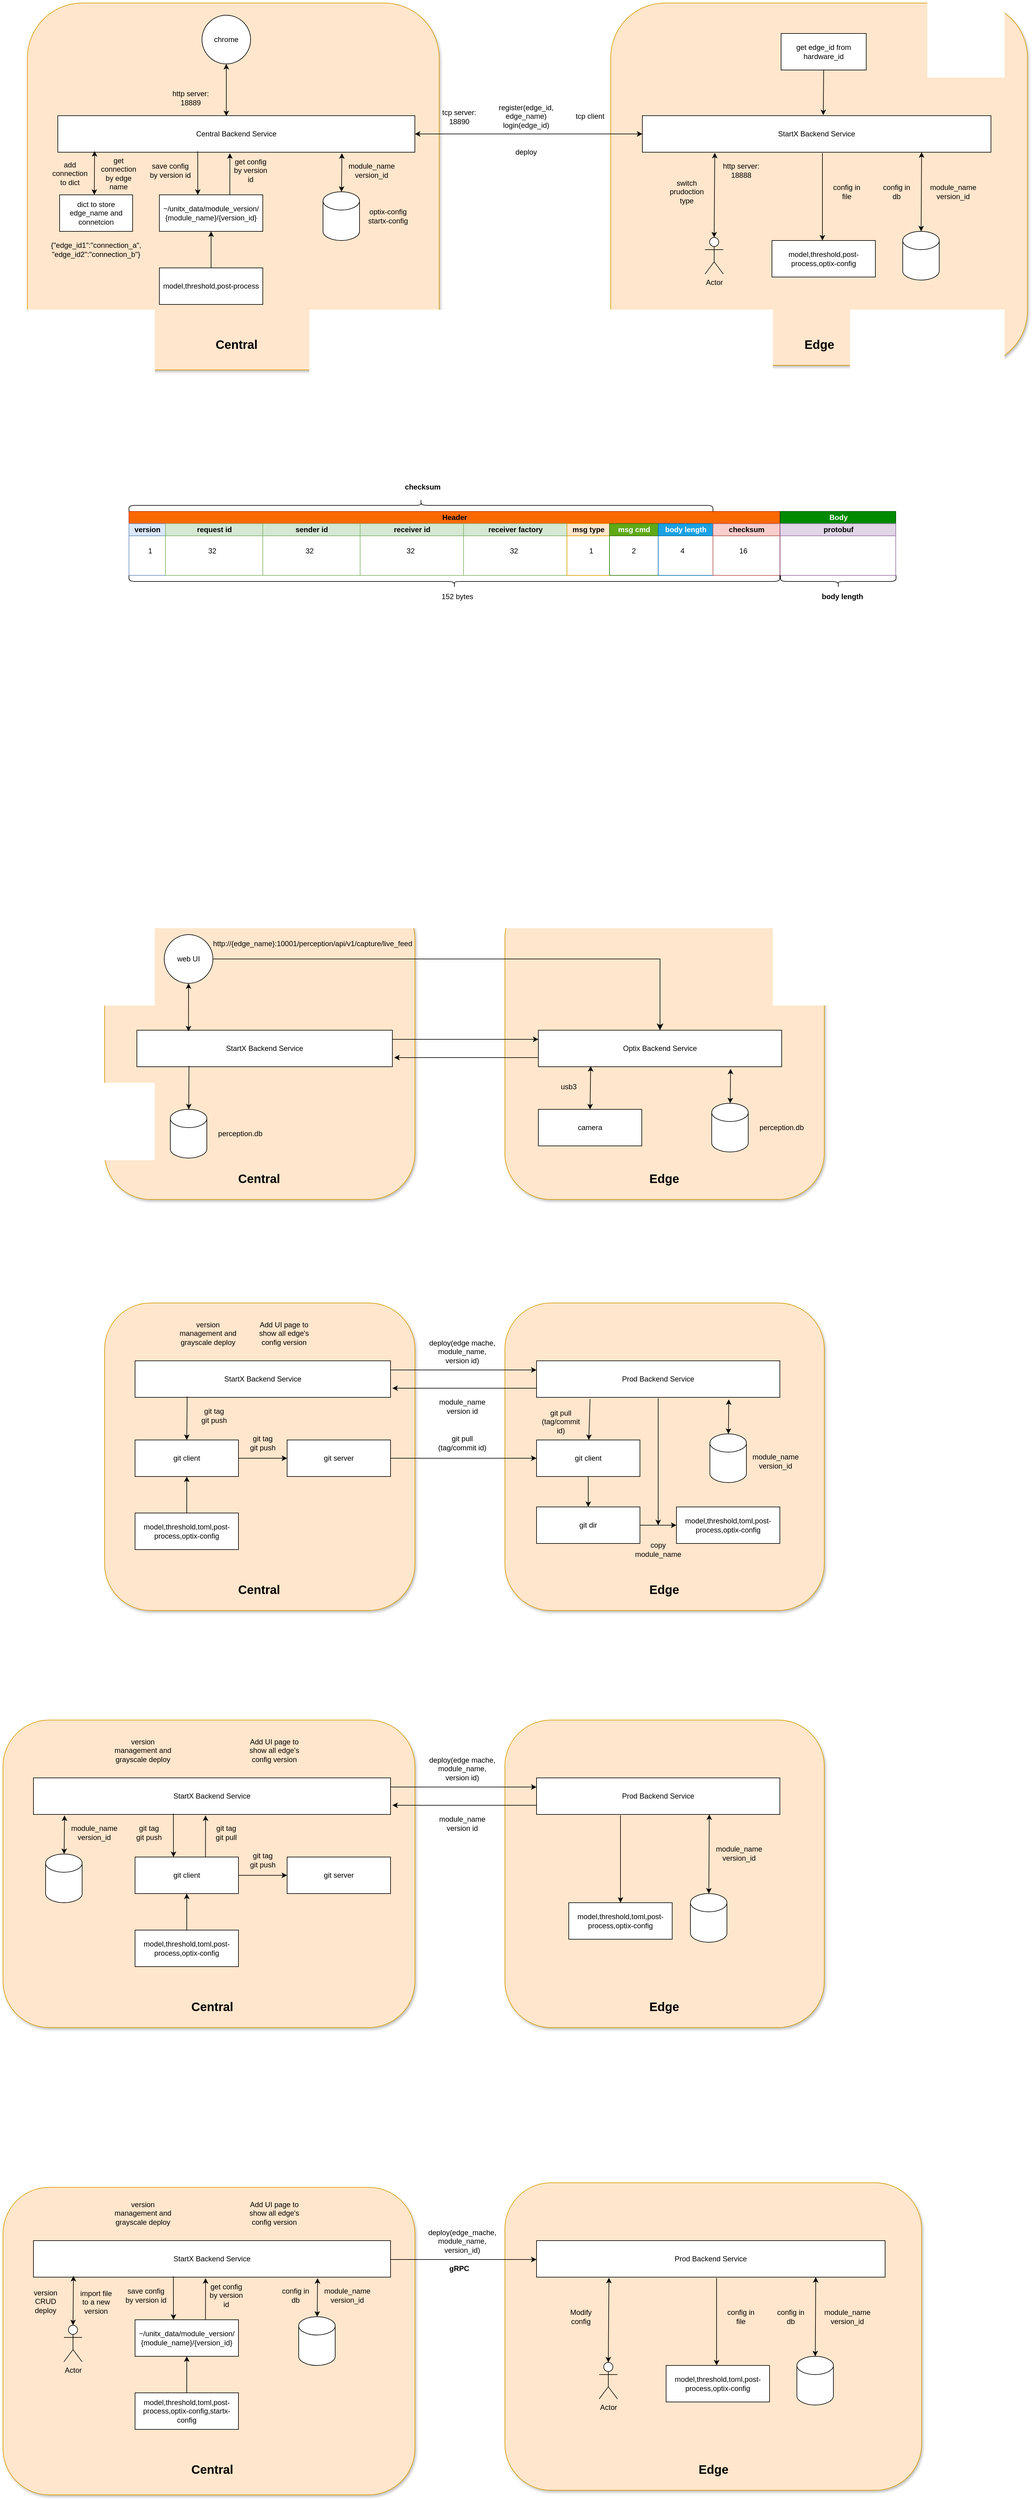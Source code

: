 <mxfile version="24.7.7">
  <diagram name="第 1 页" id="PzokZFdOADGy7_pB55ky">
    <mxGraphModel dx="1430" dy="874" grid="1" gridSize="10" guides="1" tooltips="1" connect="1" arrows="1" fold="1" page="1" pageScale="1" pageWidth="3300" pageHeight="4681" math="0" shadow="0">
      <root>
        <mxCell id="0" />
        <mxCell id="1" parent="0" />
        <mxCell id="i0qUSSeW1kzxF6su9X11-17" value="" style="rounded=1;whiteSpace=wrap;html=1;fillColor=#ffe6cc;strokeColor=#d79b00;glass=0;shadow=1;" parent="1" vertex="1">
          <mxGeometry x="1195" y="2435" width="525" height="505" as="geometry" />
        </mxCell>
        <mxCell id="i0qUSSeW1kzxF6su9X11-16" value="" style="rounded=1;whiteSpace=wrap;html=1;fillColor=#ffe6cc;strokeColor=#d79b00;shadow=1;" parent="1" vertex="1">
          <mxGeometry x="537" y="2435" width="510" height="505" as="geometry" />
        </mxCell>
        <mxCell id="QO4FowlgKa2JyrHLj_sX-2" value="&lt;span style=&quot;font-size: 12px;&quot; data-lucid-content=&quot;{&amp;quot;t&amp;quot;:&amp;quot;CorteX Backend Service&amp;quot;,&amp;quot;m&amp;quot;:[{&amp;quot;s&amp;quot;:0,&amp;quot;n&amp;quot;:&amp;quot;fsp&amp;quot;,&amp;quot;v&amp;quot;:&amp;quot;ss_presetShapeStyle1_textStyle&amp;quot;,&amp;quot;e&amp;quot;:22},{&amp;quot;s&amp;quot;:0,&amp;quot;n&amp;quot;:&amp;quot;fsp2&amp;quot;,&amp;quot;v&amp;quot;:&amp;quot;ss_presetShapeStyle1_textStyle&amp;quot;,&amp;quot;e&amp;quot;:22},{&amp;quot;s&amp;quot;:0,&amp;quot;n&amp;quot;:&amp;quot;s&amp;quot;,&amp;quot;v&amp;quot;:22.222,&amp;quot;e&amp;quot;:22}]}&quot; data-lucid-type=&quot;application/vnd.lucid.text&quot;&gt;StartX&lt;span style=&quot;font-size: 12px;&quot;&gt;&amp;nbsp;Backend Service&lt;/span&gt;&lt;/span&gt;" style="rounded=0;whiteSpace=wrap;html=1;fontSize=12;fontStyle=0;fontColor=default;fontFamily=Helvetica;" parent="1" vertex="1">
          <mxGeometry x="587" y="2530" width="420" height="60" as="geometry" />
        </mxCell>
        <mxCell id="QO4FowlgKa2JyrHLj_sX-4" value="&lt;span style=&quot;font-size: 12px;&quot; data-lucid-content=&quot;{&amp;quot;t&amp;quot;:&amp;quot;CorteX Backend Service&amp;quot;,&amp;quot;m&amp;quot;:[{&amp;quot;s&amp;quot;:0,&amp;quot;n&amp;quot;:&amp;quot;fsp&amp;quot;,&amp;quot;v&amp;quot;:&amp;quot;ss_presetShapeStyle1_textStyle&amp;quot;,&amp;quot;e&amp;quot;:22},{&amp;quot;s&amp;quot;:0,&amp;quot;n&amp;quot;:&amp;quot;fsp2&amp;quot;,&amp;quot;v&amp;quot;:&amp;quot;ss_presetShapeStyle1_textStyle&amp;quot;,&amp;quot;e&amp;quot;:22},{&amp;quot;s&amp;quot;:0,&amp;quot;n&amp;quot;:&amp;quot;s&amp;quot;,&amp;quot;v&amp;quot;:22.222,&amp;quot;e&amp;quot;:22}]}&quot; data-lucid-type=&quot;application/vnd.lucid.text&quot;&gt;&lt;span style=&quot;font-size: 12px;&quot;&gt;Prod Backend Service&lt;/span&gt;&lt;/span&gt;" style="rounded=0;whiteSpace=wrap;html=1;fontSize=12;fontStyle=0;fontColor=default;fontFamily=Helvetica;" parent="1" vertex="1">
          <mxGeometry x="1247" y="2530" width="400" height="60" as="geometry" />
        </mxCell>
        <mxCell id="i0qUSSeW1kzxF6su9X11-3" style="edgeStyle=orthogonalEdgeStyle;rounded=0;orthogonalLoop=1;jettySize=auto;html=1;exitX=1;exitY=0.5;exitDx=0;exitDy=0;entryX=0;entryY=0.5;entryDx=0;entryDy=0;" parent="1" source="QO4FowlgKa2JyrHLj_sX-5" target="QO4FowlgKa2JyrHLj_sX-7" edge="1">
          <mxGeometry relative="1" as="geometry" />
        </mxCell>
        <mxCell id="QO4FowlgKa2JyrHLj_sX-5" value="git server" style="rounded=0;whiteSpace=wrap;html=1;fontSize=12;fontStyle=0;fontColor=default;fontFamily=Helvetica;" parent="1" vertex="1">
          <mxGeometry x="837" y="2660" width="170" height="60" as="geometry" />
        </mxCell>
        <mxCell id="QO4FowlgKa2JyrHLj_sX-7" value="git client" style="rounded=0;whiteSpace=wrap;html=1;fontSize=12;fontStyle=0;fontColor=default;fontFamily=Helvetica;" parent="1" vertex="1">
          <mxGeometry x="1247" y="2660" width="170" height="60" as="geometry" />
        </mxCell>
        <mxCell id="QO4FowlgKa2JyrHLj_sX-12" value="&lt;div style=&quot;font-size: 12px;&quot;&gt;deploy(edge mache, module_name, version id)&lt;/div&gt;" style="text;strokeColor=none;align=center;fillColor=none;html=1;verticalAlign=middle;whiteSpace=wrap;rounded=0;fontSize=12;fontStyle=0;fontColor=default;fontFamily=Helvetica;" parent="1" vertex="1">
          <mxGeometry x="1065" y="2500" width="120" height="30" as="geometry" />
        </mxCell>
        <mxCell id="QO4FowlgKa2JyrHLj_sX-15" value="&lt;div style=&quot;font-size: 12px;&quot;&gt;git pull (tag/commit id)&lt;br style=&quot;font-size: 12px;&quot;&gt;&lt;/div&gt;" style="text;strokeColor=none;align=center;fillColor=none;html=1;verticalAlign=middle;whiteSpace=wrap;rounded=0;fontSize=12;fontStyle=0;fontColor=default;fontFamily=Helvetica;" parent="1" vertex="1">
          <mxGeometry x="1257" y="2610" width="60" height="40" as="geometry" />
        </mxCell>
        <mxCell id="rOFp2M5UlcV7_ZdFNBnd-1" value="version management and grayscale deploy" style="text;strokeColor=none;align=center;fillColor=none;html=1;verticalAlign=middle;whiteSpace=wrap;rounded=0;fontSize=12;fontStyle=0;fontFamily=Helvetica;" parent="1" vertex="1">
          <mxGeometry x="657" y="2470" width="100" height="30" as="geometry" />
        </mxCell>
        <mxCell id="rOFp2M5UlcV7_ZdFNBnd-2" value="Add UI page to show all edge&#39;s config version" style="text;strokeColor=none;align=center;fillColor=none;html=1;verticalAlign=middle;whiteSpace=wrap;rounded=0;fontSize=12;fontStyle=0;fontFamily=Helvetica;" parent="1" vertex="1">
          <mxGeometry x="777" y="2470" width="110" height="30" as="geometry" />
        </mxCell>
        <mxCell id="i0qUSSeW1kzxF6su9X11-1" value="model,threshold,toml,post-process,optix-config" style="rounded=0;whiteSpace=wrap;html=1;fontSize=12;fontStyle=0;fontColor=default;fontFamily=Helvetica;" parent="1" vertex="1">
          <mxGeometry x="587" y="2780" width="170" height="60" as="geometry" />
        </mxCell>
        <mxCell id="i0qUSSeW1kzxF6su9X11-2" value="model,threshold,toml,post-process,optix-config" style="rounded=0;whiteSpace=wrap;html=1;fontSize=12;fontStyle=0;fontColor=default;fontFamily=Helvetica;" parent="1" vertex="1">
          <mxGeometry x="1477" y="2770" width="170" height="60" as="geometry" />
        </mxCell>
        <mxCell id="i0qUSSeW1kzxF6su9X11-4" value="git pull (tag/commit id)" style="text;strokeColor=none;align=center;fillColor=none;html=1;verticalAlign=middle;whiteSpace=wrap;rounded=0;" parent="1" vertex="1">
          <mxGeometry x="1080" y="2650" width="90" height="30" as="geometry" />
        </mxCell>
        <mxCell id="i0qUSSeW1kzxF6su9X11-5" value="" style="endArrow=classic;html=1;rounded=0;exitX=0.22;exitY=1.046;exitDx=0;exitDy=0;exitPerimeter=0;" parent="1" source="QO4FowlgKa2JyrHLj_sX-4" target="QO4FowlgKa2JyrHLj_sX-7" edge="1">
          <mxGeometry width="50" height="50" relative="1" as="geometry">
            <mxPoint x="1197" y="2730" as="sourcePoint" />
            <mxPoint x="1247" y="2680" as="targetPoint" />
          </mxGeometry>
        </mxCell>
        <mxCell id="i0qUSSeW1kzxF6su9X11-6" value="" style="endArrow=classic;html=1;rounded=0;exitX=0.795;exitY=1.057;exitDx=0;exitDy=0;exitPerimeter=0;" parent="1" edge="1">
          <mxGeometry width="50" height="50" relative="1" as="geometry">
            <mxPoint x="1447.0" y="2591.38" as="sourcePoint" />
            <mxPoint x="1447" y="2800" as="targetPoint" />
          </mxGeometry>
        </mxCell>
        <mxCell id="i0qUSSeW1kzxF6su9X11-7" value="&lt;div style=&quot;font-size: 12px;&quot;&gt;copy&lt;/div&gt;&lt;div style=&quot;font-size: 12px;&quot;&gt;module_name&lt;br&gt;&lt;/div&gt;" style="text;strokeColor=none;align=center;fillColor=none;html=1;verticalAlign=middle;whiteSpace=wrap;rounded=0;fontSize=12;fontStyle=0;fontColor=default;fontFamily=Helvetica;" parent="1" vertex="1">
          <mxGeometry x="1407" y="2820" width="80" height="40" as="geometry" />
        </mxCell>
        <mxCell id="i0qUSSeW1kzxF6su9X11-8" value="git client" style="rounded=0;whiteSpace=wrap;html=1;fontSize=12;fontStyle=0;fontColor=default;fontFamily=Helvetica;" parent="1" vertex="1">
          <mxGeometry x="587" y="2660" width="170" height="60" as="geometry" />
        </mxCell>
        <mxCell id="i0qUSSeW1kzxF6su9X11-9" value="" style="endArrow=classic;html=1;rounded=0;exitX=0.5;exitY=0;exitDx=0;exitDy=0;" parent="1" source="i0qUSSeW1kzxF6su9X11-1" target="i0qUSSeW1kzxF6su9X11-8" edge="1">
          <mxGeometry width="50" height="50" relative="1" as="geometry">
            <mxPoint x="1127" y="2730" as="sourcePoint" />
            <mxPoint x="1177" y="2680" as="targetPoint" />
          </mxGeometry>
        </mxCell>
        <mxCell id="i0qUSSeW1kzxF6su9X11-12" value="" style="endArrow=classic;html=1;rounded=0;exitX=1;exitY=0.5;exitDx=0;exitDy=0;entryX=0;entryY=0.5;entryDx=0;entryDy=0;" parent="1" source="i0qUSSeW1kzxF6su9X11-8" target="QO4FowlgKa2JyrHLj_sX-5" edge="1">
          <mxGeometry width="50" height="50" relative="1" as="geometry">
            <mxPoint x="1127" y="2730" as="sourcePoint" />
            <mxPoint x="1177" y="2680" as="targetPoint" />
          </mxGeometry>
        </mxCell>
        <mxCell id="i0qUSSeW1kzxF6su9X11-13" value="" style="endArrow=classic;html=1;rounded=0;exitX=0.204;exitY=0.977;exitDx=0;exitDy=0;exitPerimeter=0;entryX=0.5;entryY=0;entryDx=0;entryDy=0;" parent="1" source="QO4FowlgKa2JyrHLj_sX-2" target="i0qUSSeW1kzxF6su9X11-8" edge="1">
          <mxGeometry width="50" height="50" relative="1" as="geometry">
            <mxPoint x="1127" y="2730" as="sourcePoint" />
            <mxPoint x="1177" y="2680" as="targetPoint" />
          </mxGeometry>
        </mxCell>
        <mxCell id="i0qUSSeW1kzxF6su9X11-14" value="&lt;div&gt;git tag&lt;/div&gt;git push" style="text;strokeColor=none;align=center;fillColor=none;html=1;verticalAlign=middle;whiteSpace=wrap;rounded=0;" parent="1" vertex="1">
          <mxGeometry x="687" y="2605" width="60" height="30" as="geometry" />
        </mxCell>
        <mxCell id="i0qUSSeW1kzxF6su9X11-15" value="&lt;div&gt;git tag&lt;/div&gt;git push" style="text;strokeColor=none;align=center;fillColor=none;html=1;verticalAlign=middle;whiteSpace=wrap;rounded=0;" parent="1" vertex="1">
          <mxGeometry x="767" y="2650" width="60" height="30" as="geometry" />
        </mxCell>
        <mxCell id="i0qUSSeW1kzxF6su9X11-18" value="git dir" style="rounded=0;whiteSpace=wrap;html=1;fontSize=12;fontStyle=0;fontColor=default;fontFamily=Helvetica;" parent="1" vertex="1">
          <mxGeometry x="1247" y="2770" width="170" height="60" as="geometry" />
        </mxCell>
        <mxCell id="i0qUSSeW1kzxF6su9X11-19" value="" style="endArrow=classic;html=1;rounded=0;exitX=0.5;exitY=1;exitDx=0;exitDy=0;" parent="1" source="QO4FowlgKa2JyrHLj_sX-7" target="i0qUSSeW1kzxF6su9X11-18" edge="1">
          <mxGeometry width="50" height="50" relative="1" as="geometry">
            <mxPoint x="1197" y="2730" as="sourcePoint" />
            <mxPoint x="1247" y="2680" as="targetPoint" />
          </mxGeometry>
        </mxCell>
        <mxCell id="i0qUSSeW1kzxF6su9X11-20" value="" style="endArrow=classic;html=1;rounded=0;exitX=1;exitY=0.5;exitDx=0;exitDy=0;entryX=0;entryY=0.5;entryDx=0;entryDy=0;" parent="1" source="i0qUSSeW1kzxF6su9X11-18" target="i0qUSSeW1kzxF6su9X11-2" edge="1">
          <mxGeometry width="50" height="50" relative="1" as="geometry">
            <mxPoint x="1197" y="2730" as="sourcePoint" />
            <mxPoint x="1247" y="2680" as="targetPoint" />
          </mxGeometry>
        </mxCell>
        <mxCell id="i0qUSSeW1kzxF6su9X11-24" value="Central" style="text;strokeColor=none;align=center;fillColor=none;html=1;verticalAlign=middle;whiteSpace=wrap;rounded=0;fontSize=20;fontStyle=1" parent="1" vertex="1">
          <mxGeometry x="761" y="2890" width="60" height="30" as="geometry" />
        </mxCell>
        <mxCell id="i0qUSSeW1kzxF6su9X11-25" value="Edge" style="text;strokeColor=none;align=center;fillColor=none;html=1;verticalAlign=middle;whiteSpace=wrap;rounded=0;fontSize=20;fontStyle=1" parent="1" vertex="1">
          <mxGeometry x="1427" y="2890" width="60" height="30" as="geometry" />
        </mxCell>
        <mxCell id="i0qUSSeW1kzxF6su9X11-26" value="" style="shape=cylinder3;whiteSpace=wrap;html=1;boundedLbl=1;backgroundOutline=1;size=15;" parent="1" vertex="1">
          <mxGeometry x="1532" y="2650" width="60" height="80" as="geometry" />
        </mxCell>
        <mxCell id="i0qUSSeW1kzxF6su9X11-28" value="" style="endArrow=classic;startArrow=classic;html=1;rounded=0;entryX=0.79;entryY=1.056;entryDx=0;entryDy=0;entryPerimeter=0;" parent="1" source="i0qUSSeW1kzxF6su9X11-26" target="QO4FowlgKa2JyrHLj_sX-4" edge="1">
          <mxGeometry width="50" height="50" relative="1" as="geometry">
            <mxPoint x="1300" y="2740" as="sourcePoint" />
            <mxPoint x="1350" y="2690" as="targetPoint" />
          </mxGeometry>
        </mxCell>
        <mxCell id="i0qUSSeW1kzxF6su9X11-30" value="module_name&lt;div&gt;version_id&lt;/div&gt;" style="text;strokeColor=none;align=center;fillColor=none;html=1;verticalAlign=middle;whiteSpace=wrap;rounded=0;" parent="1" vertex="1">
          <mxGeometry x="1610" y="2680" width="60" height="30" as="geometry" />
        </mxCell>
        <mxCell id="i0qUSSeW1kzxF6su9X11-31" value="&lt;div style=&quot;font-size: 12px;&quot;&gt;module_name version id&lt;/div&gt;" style="text;strokeColor=none;align=center;fillColor=none;html=1;verticalAlign=middle;whiteSpace=wrap;rounded=0;fontSize=12;fontStyle=0;fontColor=default;fontFamily=Helvetica;" parent="1" vertex="1">
          <mxGeometry x="1065" y="2590" width="120" height="30" as="geometry" />
        </mxCell>
        <mxCell id="i0qUSSeW1kzxF6su9X11-32" value="" style="endArrow=classic;html=1;rounded=0;exitX=1;exitY=0.25;exitDx=0;exitDy=0;entryX=0;entryY=0.25;entryDx=0;entryDy=0;" parent="1" source="QO4FowlgKa2JyrHLj_sX-2" target="QO4FowlgKa2JyrHLj_sX-4" edge="1">
          <mxGeometry width="50" height="50" relative="1" as="geometry">
            <mxPoint x="1300" y="2740" as="sourcePoint" />
            <mxPoint x="1350" y="2690" as="targetPoint" />
          </mxGeometry>
        </mxCell>
        <mxCell id="i0qUSSeW1kzxF6su9X11-33" value="" style="endArrow=classic;html=1;rounded=0;exitX=0;exitY=0.75;exitDx=0;exitDy=0;" parent="1" source="QO4FowlgKa2JyrHLj_sX-4" edge="1">
          <mxGeometry width="50" height="50" relative="1" as="geometry">
            <mxPoint x="1300" y="2740" as="sourcePoint" />
            <mxPoint x="1010" y="2575" as="targetPoint" />
          </mxGeometry>
        </mxCell>
        <mxCell id="i0qUSSeW1kzxF6su9X11-34" value="" style="rounded=1;whiteSpace=wrap;html=1;fillColor=#ffe6cc;strokeColor=#d79b00;glass=0;shadow=1;" parent="1" vertex="1">
          <mxGeometry x="1195" y="3120" width="525" height="505" as="geometry" />
        </mxCell>
        <mxCell id="i0qUSSeW1kzxF6su9X11-35" value="" style="rounded=1;whiteSpace=wrap;html=1;fillColor=#ffe6cc;strokeColor=#d79b00;shadow=1;" parent="1" vertex="1">
          <mxGeometry x="370" y="3120" width="677" height="505" as="geometry" />
        </mxCell>
        <mxCell id="i0qUSSeW1kzxF6su9X11-36" value="&lt;span style=&quot;font-size: 12px;&quot; data-lucid-content=&quot;{&amp;quot;t&amp;quot;:&amp;quot;CorteX Backend Service&amp;quot;,&amp;quot;m&amp;quot;:[{&amp;quot;s&amp;quot;:0,&amp;quot;n&amp;quot;:&amp;quot;fsp&amp;quot;,&amp;quot;v&amp;quot;:&amp;quot;ss_presetShapeStyle1_textStyle&amp;quot;,&amp;quot;e&amp;quot;:22},{&amp;quot;s&amp;quot;:0,&amp;quot;n&amp;quot;:&amp;quot;fsp2&amp;quot;,&amp;quot;v&amp;quot;:&amp;quot;ss_presetShapeStyle1_textStyle&amp;quot;,&amp;quot;e&amp;quot;:22},{&amp;quot;s&amp;quot;:0,&amp;quot;n&amp;quot;:&amp;quot;s&amp;quot;,&amp;quot;v&amp;quot;:22.222,&amp;quot;e&amp;quot;:22}]}&quot; data-lucid-type=&quot;application/vnd.lucid.text&quot;&gt;&lt;span style=&quot;font-size: 12px;&quot;&gt;StartX Backend Service&lt;/span&gt;&lt;/span&gt;" style="rounded=0;whiteSpace=wrap;html=1;fontSize=12;fontStyle=0;fontColor=default;fontFamily=Helvetica;" parent="1" vertex="1">
          <mxGeometry x="420" y="3215" width="587" height="60" as="geometry" />
        </mxCell>
        <mxCell id="i0qUSSeW1kzxF6su9X11-37" value="&lt;span style=&quot;font-size: 12px;&quot; data-lucid-content=&quot;{&amp;quot;t&amp;quot;:&amp;quot;CorteX Backend Service&amp;quot;,&amp;quot;m&amp;quot;:[{&amp;quot;s&amp;quot;:0,&amp;quot;n&amp;quot;:&amp;quot;fsp&amp;quot;,&amp;quot;v&amp;quot;:&amp;quot;ss_presetShapeStyle1_textStyle&amp;quot;,&amp;quot;e&amp;quot;:22},{&amp;quot;s&amp;quot;:0,&amp;quot;n&amp;quot;:&amp;quot;fsp2&amp;quot;,&amp;quot;v&amp;quot;:&amp;quot;ss_presetShapeStyle1_textStyle&amp;quot;,&amp;quot;e&amp;quot;:22},{&amp;quot;s&amp;quot;:0,&amp;quot;n&amp;quot;:&amp;quot;s&amp;quot;,&amp;quot;v&amp;quot;:22.222,&amp;quot;e&amp;quot;:22}]}&quot; data-lucid-type=&quot;application/vnd.lucid.text&quot;&gt;&lt;span style=&quot;font-size: 12px;&quot;&gt;Prod Backend Service&lt;/span&gt;&lt;/span&gt;" style="rounded=0;whiteSpace=wrap;html=1;fontSize=12;fontStyle=0;fontColor=default;fontFamily=Helvetica;" parent="1" vertex="1">
          <mxGeometry x="1247" y="3215" width="400" height="60" as="geometry" />
        </mxCell>
        <mxCell id="i0qUSSeW1kzxF6su9X11-39" value="git server" style="rounded=0;whiteSpace=wrap;html=1;fontSize=12;fontStyle=0;fontColor=default;fontFamily=Helvetica;" parent="1" vertex="1">
          <mxGeometry x="837" y="3345" width="170" height="60" as="geometry" />
        </mxCell>
        <mxCell id="i0qUSSeW1kzxF6su9X11-41" value="&lt;div style=&quot;font-size: 12px;&quot;&gt;deploy(edge mache, module_name, version id)&lt;/div&gt;" style="text;strokeColor=none;align=center;fillColor=none;html=1;verticalAlign=middle;whiteSpace=wrap;rounded=0;fontSize=12;fontStyle=0;fontColor=default;fontFamily=Helvetica;" parent="1" vertex="1">
          <mxGeometry x="1065" y="3185" width="120" height="30" as="geometry" />
        </mxCell>
        <mxCell id="i0qUSSeW1kzxF6su9X11-43" value="version management and grayscale deploy" style="text;strokeColor=none;align=center;fillColor=none;html=1;verticalAlign=middle;whiteSpace=wrap;rounded=0;fontSize=12;fontStyle=0;fontFamily=Helvetica;" parent="1" vertex="1">
          <mxGeometry x="550" y="3155" width="100" height="30" as="geometry" />
        </mxCell>
        <mxCell id="i0qUSSeW1kzxF6su9X11-44" value="Add UI page to show all edge&#39;s config version" style="text;strokeColor=none;align=center;fillColor=none;html=1;verticalAlign=middle;whiteSpace=wrap;rounded=0;fontSize=12;fontStyle=0;fontFamily=Helvetica;" parent="1" vertex="1">
          <mxGeometry x="761" y="3155" width="110" height="30" as="geometry" />
        </mxCell>
        <mxCell id="i0qUSSeW1kzxF6su9X11-45" value="model,threshold,toml,post-process,optix-config" style="rounded=0;whiteSpace=wrap;html=1;fontSize=12;fontStyle=0;fontColor=default;fontFamily=Helvetica;" parent="1" vertex="1">
          <mxGeometry x="587" y="3465" width="170" height="60" as="geometry" />
        </mxCell>
        <mxCell id="i0qUSSeW1kzxF6su9X11-46" value="model,threshold,toml,post-process,optix-config" style="rounded=0;whiteSpace=wrap;html=1;fontSize=12;fontStyle=0;fontColor=default;fontFamily=Helvetica;" parent="1" vertex="1">
          <mxGeometry x="1300" y="3420" width="170" height="60" as="geometry" />
        </mxCell>
        <mxCell id="i0qUSSeW1kzxF6su9X11-49" value="" style="endArrow=classic;html=1;rounded=0;exitX=0.795;exitY=1.057;exitDx=0;exitDy=0;exitPerimeter=0;entryX=0.5;entryY=0;entryDx=0;entryDy=0;" parent="1" target="i0qUSSeW1kzxF6su9X11-46" edge="1">
          <mxGeometry width="50" height="50" relative="1" as="geometry">
            <mxPoint x="1385.0" y="3276.38" as="sourcePoint" />
            <mxPoint x="1385" y="3410" as="targetPoint" />
          </mxGeometry>
        </mxCell>
        <mxCell id="i0qUSSeW1kzxF6su9X11-51" value="git client" style="rounded=0;whiteSpace=wrap;html=1;fontSize=12;fontStyle=0;fontColor=default;fontFamily=Helvetica;" parent="1" vertex="1">
          <mxGeometry x="587" y="3345" width="170" height="60" as="geometry" />
        </mxCell>
        <mxCell id="i0qUSSeW1kzxF6su9X11-52" value="" style="endArrow=classic;html=1;rounded=0;exitX=0.5;exitY=0;exitDx=0;exitDy=0;" parent="1" source="i0qUSSeW1kzxF6su9X11-45" target="i0qUSSeW1kzxF6su9X11-51" edge="1">
          <mxGeometry width="50" height="50" relative="1" as="geometry">
            <mxPoint x="1127" y="3415" as="sourcePoint" />
            <mxPoint x="1177" y="3365" as="targetPoint" />
          </mxGeometry>
        </mxCell>
        <mxCell id="i0qUSSeW1kzxF6su9X11-53" value="" style="endArrow=classic;html=1;rounded=0;exitX=1;exitY=0.5;exitDx=0;exitDy=0;entryX=0;entryY=0.5;entryDx=0;entryDy=0;" parent="1" source="i0qUSSeW1kzxF6su9X11-51" target="i0qUSSeW1kzxF6su9X11-39" edge="1">
          <mxGeometry width="50" height="50" relative="1" as="geometry">
            <mxPoint x="1127" y="3415" as="sourcePoint" />
            <mxPoint x="1177" y="3365" as="targetPoint" />
          </mxGeometry>
        </mxCell>
        <mxCell id="i0qUSSeW1kzxF6su9X11-54" value="" style="endArrow=classic;html=1;rounded=0;exitX=0.429;exitY=0.977;exitDx=0;exitDy=0;exitPerimeter=0;entryX=0.5;entryY=0;entryDx=0;entryDy=0;" parent="1" edge="1">
          <mxGeometry width="50" height="50" relative="1" as="geometry">
            <mxPoint x="650.003" y="3273.62" as="sourcePoint" />
            <mxPoint x="650.18" y="3345" as="targetPoint" />
          </mxGeometry>
        </mxCell>
        <mxCell id="i0qUSSeW1kzxF6su9X11-55" value="&lt;div&gt;git tag&lt;/div&gt;git push" style="text;strokeColor=none;align=center;fillColor=none;html=1;verticalAlign=middle;whiteSpace=wrap;rounded=0;" parent="1" vertex="1">
          <mxGeometry x="580" y="3290" width="60" height="30" as="geometry" />
        </mxCell>
        <mxCell id="i0qUSSeW1kzxF6su9X11-56" value="&lt;div&gt;git tag&lt;/div&gt;git push" style="text;strokeColor=none;align=center;fillColor=none;html=1;verticalAlign=middle;whiteSpace=wrap;rounded=0;" parent="1" vertex="1">
          <mxGeometry x="767" y="3335" width="60" height="30" as="geometry" />
        </mxCell>
        <mxCell id="i0qUSSeW1kzxF6su9X11-60" value="Central" style="text;strokeColor=none;align=center;fillColor=none;html=1;verticalAlign=middle;whiteSpace=wrap;rounded=0;fontSize=20;fontStyle=1" parent="1" vertex="1">
          <mxGeometry x="683.5" y="3575" width="60" height="30" as="geometry" />
        </mxCell>
        <mxCell id="i0qUSSeW1kzxF6su9X11-61" value="Edge" style="text;strokeColor=none;align=center;fillColor=none;html=1;verticalAlign=middle;whiteSpace=wrap;rounded=0;fontSize=20;fontStyle=1" parent="1" vertex="1">
          <mxGeometry x="1427" y="3575" width="60" height="30" as="geometry" />
        </mxCell>
        <mxCell id="i0qUSSeW1kzxF6su9X11-62" value="" style="shape=cylinder3;whiteSpace=wrap;html=1;boundedLbl=1;backgroundOutline=1;size=15;" parent="1" vertex="1">
          <mxGeometry x="440" y="3340" width="60" height="80" as="geometry" />
        </mxCell>
        <mxCell id="i0qUSSeW1kzxF6su9X11-63" value="" style="endArrow=classic;startArrow=classic;html=1;rounded=0;entryX=0.087;entryY=1.028;entryDx=0;entryDy=0;entryPerimeter=0;" parent="1" source="i0qUSSeW1kzxF6su9X11-62" target="i0qUSSeW1kzxF6su9X11-36" edge="1">
          <mxGeometry width="50" height="50" relative="1" as="geometry">
            <mxPoint x="1300" y="3425" as="sourcePoint" />
            <mxPoint x="1350" y="3375" as="targetPoint" />
          </mxGeometry>
        </mxCell>
        <mxCell id="i0qUSSeW1kzxF6su9X11-65" value="&lt;div style=&quot;font-size: 12px;&quot;&gt;module_name version id&lt;/div&gt;" style="text;strokeColor=none;align=center;fillColor=none;html=1;verticalAlign=middle;whiteSpace=wrap;rounded=0;fontSize=12;fontStyle=0;fontColor=default;fontFamily=Helvetica;" parent="1" vertex="1">
          <mxGeometry x="1065" y="3275" width="120" height="30" as="geometry" />
        </mxCell>
        <mxCell id="i0qUSSeW1kzxF6su9X11-66" value="" style="endArrow=classic;html=1;rounded=0;exitX=1;exitY=0.25;exitDx=0;exitDy=0;entryX=0;entryY=0.25;entryDx=0;entryDy=0;" parent="1" source="i0qUSSeW1kzxF6su9X11-36" target="i0qUSSeW1kzxF6su9X11-37" edge="1">
          <mxGeometry width="50" height="50" relative="1" as="geometry">
            <mxPoint x="1300" y="3425" as="sourcePoint" />
            <mxPoint x="1350" y="3375" as="targetPoint" />
          </mxGeometry>
        </mxCell>
        <mxCell id="i0qUSSeW1kzxF6su9X11-67" value="" style="endArrow=classic;html=1;rounded=0;exitX=0;exitY=0.75;exitDx=0;exitDy=0;" parent="1" source="i0qUSSeW1kzxF6su9X11-37" edge="1">
          <mxGeometry width="50" height="50" relative="1" as="geometry">
            <mxPoint x="1300" y="3425" as="sourcePoint" />
            <mxPoint x="1010" y="3260" as="targetPoint" />
          </mxGeometry>
        </mxCell>
        <mxCell id="i0qUSSeW1kzxF6su9X11-69" value="module_name&lt;div&gt;version_id&lt;/div&gt;" style="text;strokeColor=none;align=center;fillColor=none;html=1;verticalAlign=middle;whiteSpace=wrap;rounded=0;" parent="1" vertex="1">
          <mxGeometry x="490" y="3290" width="60" height="30" as="geometry" />
        </mxCell>
        <mxCell id="i0qUSSeW1kzxF6su9X11-70" value="" style="endArrow=classic;html=1;rounded=0;exitX=0.681;exitY=0;exitDx=0;exitDy=0;entryX=0.482;entryY=1.028;entryDx=0;entryDy=0;entryPerimeter=0;exitPerimeter=0;" parent="1" source="i0qUSSeW1kzxF6su9X11-51" target="i0qUSSeW1kzxF6su9X11-36" edge="1">
          <mxGeometry width="50" height="50" relative="1" as="geometry">
            <mxPoint x="705" y="3350" as="sourcePoint" />
            <mxPoint x="714" y="3275" as="targetPoint" />
          </mxGeometry>
        </mxCell>
        <mxCell id="i0qUSSeW1kzxF6su9X11-71" value="&lt;div&gt;git tag&lt;/div&gt;git pull" style="text;strokeColor=none;align=center;fillColor=none;html=1;verticalAlign=middle;whiteSpace=wrap;rounded=0;" parent="1" vertex="1">
          <mxGeometry x="707" y="3290" width="60" height="30" as="geometry" />
        </mxCell>
        <mxCell id="bRRxqf0Hs2Emt1WZWNBF-1" value="" style="rounded=1;whiteSpace=wrap;html=1;fillColor=#ffe6cc;strokeColor=#d79b00;glass=0;shadow=1;" parent="1" vertex="1">
          <mxGeometry x="1195" y="3880" width="685" height="505" as="geometry" />
        </mxCell>
        <mxCell id="bRRxqf0Hs2Emt1WZWNBF-2" value="" style="rounded=1;whiteSpace=wrap;html=1;fillColor=#ffe6cc;strokeColor=#d79b00;shadow=1;" parent="1" vertex="1">
          <mxGeometry x="370" y="3887.5" width="677" height="505" as="geometry" />
        </mxCell>
        <mxCell id="bRRxqf0Hs2Emt1WZWNBF-3" value="&lt;span style=&quot;font-size: 12px;&quot; data-lucid-content=&quot;{&amp;quot;t&amp;quot;:&amp;quot;CorteX Backend Service&amp;quot;,&amp;quot;m&amp;quot;:[{&amp;quot;s&amp;quot;:0,&amp;quot;n&amp;quot;:&amp;quot;fsp&amp;quot;,&amp;quot;v&amp;quot;:&amp;quot;ss_presetShapeStyle1_textStyle&amp;quot;,&amp;quot;e&amp;quot;:22},{&amp;quot;s&amp;quot;:0,&amp;quot;n&amp;quot;:&amp;quot;fsp2&amp;quot;,&amp;quot;v&amp;quot;:&amp;quot;ss_presetShapeStyle1_textStyle&amp;quot;,&amp;quot;e&amp;quot;:22},{&amp;quot;s&amp;quot;:0,&amp;quot;n&amp;quot;:&amp;quot;s&amp;quot;,&amp;quot;v&amp;quot;:22.222,&amp;quot;e&amp;quot;:22}]}&quot; data-lucid-type=&quot;application/vnd.lucid.text&quot;&gt;StartX&lt;span style=&quot;font-size: 12px;&quot;&gt;&amp;nbsp;Backend Service&lt;/span&gt;&lt;/span&gt;" style="rounded=0;whiteSpace=wrap;html=1;fontSize=12;fontStyle=0;fontColor=default;fontFamily=Helvetica;" parent="1" vertex="1">
          <mxGeometry x="420" y="3975" width="587" height="60" as="geometry" />
        </mxCell>
        <mxCell id="bRRxqf0Hs2Emt1WZWNBF-4" value="&lt;span style=&quot;font-size: 12px;&quot; data-lucid-content=&quot;{&amp;quot;t&amp;quot;:&amp;quot;CorteX Backend Service&amp;quot;,&amp;quot;m&amp;quot;:[{&amp;quot;s&amp;quot;:0,&amp;quot;n&amp;quot;:&amp;quot;fsp&amp;quot;,&amp;quot;v&amp;quot;:&amp;quot;ss_presetShapeStyle1_textStyle&amp;quot;,&amp;quot;e&amp;quot;:22},{&amp;quot;s&amp;quot;:0,&amp;quot;n&amp;quot;:&amp;quot;fsp2&amp;quot;,&amp;quot;v&amp;quot;:&amp;quot;ss_presetShapeStyle1_textStyle&amp;quot;,&amp;quot;e&amp;quot;:22},{&amp;quot;s&amp;quot;:0,&amp;quot;n&amp;quot;:&amp;quot;s&amp;quot;,&amp;quot;v&amp;quot;:22.222,&amp;quot;e&amp;quot;:22}]}&quot; data-lucid-type=&quot;application/vnd.lucid.text&quot;&gt;&lt;span style=&quot;font-size: 12px;&quot;&gt;Prod Backend Service&lt;/span&gt;&lt;/span&gt;" style="rounded=0;whiteSpace=wrap;html=1;fontSize=12;fontStyle=0;fontColor=default;fontFamily=Helvetica;" parent="1" vertex="1">
          <mxGeometry x="1247" y="3975" width="573" height="60" as="geometry" />
        </mxCell>
        <mxCell id="bRRxqf0Hs2Emt1WZWNBF-6" value="&lt;div style=&quot;font-size: 12px;&quot;&gt;deploy(edge_mache, module_name, version_id)&lt;/div&gt;" style="text;strokeColor=none;align=center;fillColor=none;html=1;verticalAlign=middle;whiteSpace=wrap;rounded=0;fontSize=12;fontStyle=0;fontColor=default;fontFamily=Helvetica;" parent="1" vertex="1">
          <mxGeometry x="1065" y="3961" width="120" height="30" as="geometry" />
        </mxCell>
        <mxCell id="bRRxqf0Hs2Emt1WZWNBF-7" value="version management and grayscale deploy" style="text;strokeColor=none;align=center;fillColor=none;html=1;verticalAlign=middle;whiteSpace=wrap;rounded=0;fontSize=12;fontStyle=0;fontFamily=Helvetica;" parent="1" vertex="1">
          <mxGeometry x="550" y="3915" width="100" height="30" as="geometry" />
        </mxCell>
        <mxCell id="bRRxqf0Hs2Emt1WZWNBF-8" value="Add UI page to show all edge&#39;s config version" style="text;strokeColor=none;align=center;fillColor=none;html=1;verticalAlign=middle;whiteSpace=wrap;rounded=0;fontSize=12;fontStyle=0;fontFamily=Helvetica;" parent="1" vertex="1">
          <mxGeometry x="761" y="3915" width="110" height="30" as="geometry" />
        </mxCell>
        <mxCell id="bRRxqf0Hs2Emt1WZWNBF-9" value="model,threshold,toml,post-process,optix-config,startx-config" style="rounded=0;whiteSpace=wrap;html=1;fontSize=12;fontStyle=0;fontColor=default;fontFamily=Helvetica;" parent="1" vertex="1">
          <mxGeometry x="587" y="4225" width="170" height="60" as="geometry" />
        </mxCell>
        <mxCell id="bRRxqf0Hs2Emt1WZWNBF-10" value="model,threshold,toml,post-process,optix-config" style="rounded=0;whiteSpace=wrap;html=1;fontSize=12;fontStyle=0;fontColor=default;fontFamily=Helvetica;" parent="1" vertex="1">
          <mxGeometry x="1460" y="4180" width="170" height="60" as="geometry" />
        </mxCell>
        <mxCell id="bRRxqf0Hs2Emt1WZWNBF-11" value="" style="endArrow=classic;html=1;rounded=0;exitX=0.795;exitY=1.057;exitDx=0;exitDy=0;exitPerimeter=0;entryX=0.5;entryY=0;entryDx=0;entryDy=0;" parent="1" edge="1">
          <mxGeometry width="50" height="50" relative="1" as="geometry">
            <mxPoint x="1543.0" y="4036.38" as="sourcePoint" />
            <mxPoint x="1543" y="4180" as="targetPoint" />
          </mxGeometry>
        </mxCell>
        <mxCell id="bRRxqf0Hs2Emt1WZWNBF-12" value="~/unitx_data/module_version/&lt;div&gt;{module_name}/{version_id}&lt;/div&gt;" style="rounded=0;whiteSpace=wrap;html=1;fontSize=12;fontStyle=0;fontColor=default;fontFamily=Helvetica;" parent="1" vertex="1">
          <mxGeometry x="587" y="4105" width="170" height="60" as="geometry" />
        </mxCell>
        <mxCell id="bRRxqf0Hs2Emt1WZWNBF-13" value="" style="endArrow=classic;html=1;rounded=0;exitX=0.5;exitY=0;exitDx=0;exitDy=0;" parent="1" source="bRRxqf0Hs2Emt1WZWNBF-9" target="bRRxqf0Hs2Emt1WZWNBF-12" edge="1">
          <mxGeometry width="50" height="50" relative="1" as="geometry">
            <mxPoint x="1127" y="4175" as="sourcePoint" />
            <mxPoint x="1177" y="4125" as="targetPoint" />
          </mxGeometry>
        </mxCell>
        <mxCell id="bRRxqf0Hs2Emt1WZWNBF-15" value="" style="endArrow=classic;html=1;rounded=0;exitX=0.429;exitY=0.977;exitDx=0;exitDy=0;exitPerimeter=0;entryX=0.5;entryY=0;entryDx=0;entryDy=0;" parent="1" edge="1">
          <mxGeometry width="50" height="50" relative="1" as="geometry">
            <mxPoint x="650.003" y="4033.62" as="sourcePoint" />
            <mxPoint x="650.18" y="4105" as="targetPoint" />
          </mxGeometry>
        </mxCell>
        <mxCell id="bRRxqf0Hs2Emt1WZWNBF-16" value="save config by version id&lt;div&gt;&lt;/div&gt;" style="text;strokeColor=none;align=center;fillColor=none;html=1;verticalAlign=middle;whiteSpace=wrap;rounded=0;" parent="1" vertex="1">
          <mxGeometry x="570" y="4050" width="70" height="30" as="geometry" />
        </mxCell>
        <mxCell id="bRRxqf0Hs2Emt1WZWNBF-18" value="Central" style="text;strokeColor=none;align=center;fillColor=none;html=1;verticalAlign=middle;whiteSpace=wrap;rounded=0;fontSize=20;fontStyle=1" parent="1" vertex="1">
          <mxGeometry x="683.5" y="4335" width="60" height="30" as="geometry" />
        </mxCell>
        <mxCell id="bRRxqf0Hs2Emt1WZWNBF-19" value="Edge" style="text;strokeColor=none;align=center;fillColor=none;html=1;verticalAlign=middle;whiteSpace=wrap;rounded=0;fontSize=20;fontStyle=1" parent="1" vertex="1">
          <mxGeometry x="1507.5" y="4335" width="60" height="30" as="geometry" />
        </mxCell>
        <mxCell id="bRRxqf0Hs2Emt1WZWNBF-20" value="" style="shape=cylinder3;whiteSpace=wrap;html=1;boundedLbl=1;backgroundOutline=1;size=15;" parent="1" vertex="1">
          <mxGeometry x="856" y="4100" width="60" height="80" as="geometry" />
        </mxCell>
        <mxCell id="bRRxqf0Hs2Emt1WZWNBF-21" value="" style="endArrow=classic;startArrow=classic;html=1;rounded=0;entryX=0.087;entryY=1.028;entryDx=0;entryDy=0;entryPerimeter=0;" parent="1" source="bRRxqf0Hs2Emt1WZWNBF-20" edge="1">
          <mxGeometry width="50" height="50" relative="1" as="geometry">
            <mxPoint x="1716" y="4185" as="sourcePoint" />
            <mxPoint x="887.069" y="4036.68" as="targetPoint" />
          </mxGeometry>
        </mxCell>
        <mxCell id="bRRxqf0Hs2Emt1WZWNBF-23" value="" style="endArrow=classic;html=1;rounded=0;exitX=1;exitY=0.25;exitDx=0;exitDy=0;entryX=0;entryY=0.25;entryDx=0;entryDy=0;" parent="1" edge="1">
          <mxGeometry width="50" height="50" relative="1" as="geometry">
            <mxPoint x="1007" y="4006" as="sourcePoint" />
            <mxPoint x="1247" y="4006" as="targetPoint" />
          </mxGeometry>
        </mxCell>
        <mxCell id="bRRxqf0Hs2Emt1WZWNBF-25" value="module_name&lt;div&gt;version_id&lt;/div&gt;" style="text;strokeColor=none;align=center;fillColor=none;html=1;verticalAlign=middle;whiteSpace=wrap;rounded=0;" parent="1" vertex="1">
          <mxGeometry x="906" y="4050" width="60" height="30" as="geometry" />
        </mxCell>
        <mxCell id="bRRxqf0Hs2Emt1WZWNBF-26" value="" style="endArrow=classic;html=1;rounded=0;exitX=0.681;exitY=0;exitDx=0;exitDy=0;entryX=0.482;entryY=1.028;entryDx=0;entryDy=0;entryPerimeter=0;exitPerimeter=0;" parent="1" source="bRRxqf0Hs2Emt1WZWNBF-12" target="bRRxqf0Hs2Emt1WZWNBF-3" edge="1">
          <mxGeometry width="50" height="50" relative="1" as="geometry">
            <mxPoint x="705" y="4110" as="sourcePoint" />
            <mxPoint x="714" y="4035" as="targetPoint" />
          </mxGeometry>
        </mxCell>
        <mxCell id="bRRxqf0Hs2Emt1WZWNBF-27" value="get config by version id" style="text;strokeColor=none;align=center;fillColor=none;html=1;verticalAlign=middle;whiteSpace=wrap;rounded=0;" parent="1" vertex="1">
          <mxGeometry x="707" y="4050" width="60" height="30" as="geometry" />
        </mxCell>
        <mxCell id="bRRxqf0Hs2Emt1WZWNBF-28" value="" style="shape=cylinder3;whiteSpace=wrap;html=1;boundedLbl=1;backgroundOutline=1;size=15;" parent="1" vertex="1">
          <mxGeometry x="1500" y="3405" width="60" height="80" as="geometry" />
        </mxCell>
        <mxCell id="bRRxqf0Hs2Emt1WZWNBF-29" value="" style="endArrow=classic;startArrow=classic;html=1;rounded=0;entryX=0.087;entryY=1.028;entryDx=0;entryDy=0;entryPerimeter=0;" parent="1" source="bRRxqf0Hs2Emt1WZWNBF-28" edge="1">
          <mxGeometry width="50" height="50" relative="1" as="geometry">
            <mxPoint x="2360" y="3423" as="sourcePoint" />
            <mxPoint x="1531" y="3275" as="targetPoint" />
          </mxGeometry>
        </mxCell>
        <mxCell id="bRRxqf0Hs2Emt1WZWNBF-30" value="module_name&lt;div&gt;version_id&lt;/div&gt;" style="text;strokeColor=none;align=center;fillColor=none;html=1;verticalAlign=middle;whiteSpace=wrap;rounded=0;" parent="1" vertex="1">
          <mxGeometry x="1550" y="3324" width="60" height="30" as="geometry" />
        </mxCell>
        <mxCell id="bRRxqf0Hs2Emt1WZWNBF-31" value="" style="shape=cylinder3;whiteSpace=wrap;html=1;boundedLbl=1;backgroundOutline=1;size=15;" parent="1" vertex="1">
          <mxGeometry x="1675" y="4165" width="60" height="80" as="geometry" />
        </mxCell>
        <mxCell id="bRRxqf0Hs2Emt1WZWNBF-32" value="" style="endArrow=classic;startArrow=classic;html=1;rounded=0;entryX=0.087;entryY=1.028;entryDx=0;entryDy=0;entryPerimeter=0;" parent="1" source="bRRxqf0Hs2Emt1WZWNBF-31" edge="1">
          <mxGeometry width="50" height="50" relative="1" as="geometry">
            <mxPoint x="2535" y="4183" as="sourcePoint" />
            <mxPoint x="1706" y="4035" as="targetPoint" />
          </mxGeometry>
        </mxCell>
        <mxCell id="bRRxqf0Hs2Emt1WZWNBF-33" value="config in db" style="text;strokeColor=none;align=center;fillColor=none;html=1;verticalAlign=middle;whiteSpace=wrap;rounded=0;" parent="1" vertex="1">
          <mxGeometry x="1634.5" y="4085" width="60" height="30" as="geometry" />
        </mxCell>
        <mxCell id="FLWRcTdQohv8ZEM-ZqKv-1" value="Actor" style="shape=umlActor;verticalLabelPosition=bottom;verticalAlign=top;html=1;outlineConnect=0;" parent="1" vertex="1">
          <mxGeometry x="470" y="4114" width="30" height="60" as="geometry" />
        </mxCell>
        <mxCell id="FLWRcTdQohv8ZEM-ZqKv-2" value="" style="endArrow=classic;startArrow=classic;html=1;rounded=0;exitX=0.5;exitY=0;exitDx=0;exitDy=0;exitPerimeter=0;entryX=0.112;entryY=0.967;entryDx=0;entryDy=0;entryPerimeter=0;" parent="1" source="FLWRcTdQohv8ZEM-ZqKv-1" target="bRRxqf0Hs2Emt1WZWNBF-3" edge="1">
          <mxGeometry width="50" height="50" relative="1" as="geometry">
            <mxPoint x="1020" y="4110" as="sourcePoint" />
            <mxPoint x="1070" y="4060" as="targetPoint" />
          </mxGeometry>
        </mxCell>
        <mxCell id="FLWRcTdQohv8ZEM-ZqKv-3" value="version&lt;div&gt;CRUD&lt;/div&gt;&lt;div&gt;deploy&lt;/div&gt;" style="text;strokeColor=none;align=center;fillColor=none;html=1;verticalAlign=middle;whiteSpace=wrap;rounded=0;" parent="1" vertex="1">
          <mxGeometry x="410" y="4060" width="60" height="30" as="geometry" />
        </mxCell>
        <mxCell id="FLWRcTdQohv8ZEM-ZqKv-4" value="&lt;b&gt;gRPC&lt;/b&gt;" style="text;strokeColor=none;align=center;fillColor=none;html=1;verticalAlign=middle;whiteSpace=wrap;rounded=0;" parent="1" vertex="1">
          <mxGeometry x="1090" y="4006" width="60" height="30" as="geometry" />
        </mxCell>
        <mxCell id="FLWRcTdQohv8ZEM-ZqKv-5" value="import file to a new version" style="text;strokeColor=none;align=center;fillColor=none;html=1;verticalAlign=middle;whiteSpace=wrap;rounded=0;" parent="1" vertex="1">
          <mxGeometry x="493" y="4061" width="60" height="30" as="geometry" />
        </mxCell>
        <mxCell id="gI02vzycZekQ9hK0RCXp-1" value="" style="rounded=1;whiteSpace=wrap;html=1;fillColor=#ffe6cc;strokeColor=#d79b00;glass=0;shadow=1;" parent="1" vertex="1">
          <mxGeometry x="1195" y="1760" width="525" height="505" as="geometry" />
        </mxCell>
        <mxCell id="gI02vzycZekQ9hK0RCXp-2" value="" style="rounded=1;whiteSpace=wrap;html=1;fillColor=#ffe6cc;strokeColor=#d79b00;shadow=1;" parent="1" vertex="1">
          <mxGeometry x="537" y="1760" width="510" height="505" as="geometry" />
        </mxCell>
        <mxCell id="gI02vzycZekQ9hK0RCXp-3" value="&lt;span style=&quot;font-size: 12px;&quot; data-lucid-content=&quot;{&amp;quot;t&amp;quot;:&amp;quot;CorteX Backend Service&amp;quot;,&amp;quot;m&amp;quot;:[{&amp;quot;s&amp;quot;:0,&amp;quot;n&amp;quot;:&amp;quot;fsp&amp;quot;,&amp;quot;v&amp;quot;:&amp;quot;ss_presetShapeStyle1_textStyle&amp;quot;,&amp;quot;e&amp;quot;:22},{&amp;quot;s&amp;quot;:0,&amp;quot;n&amp;quot;:&amp;quot;fsp2&amp;quot;,&amp;quot;v&amp;quot;:&amp;quot;ss_presetShapeStyle1_textStyle&amp;quot;,&amp;quot;e&amp;quot;:22},{&amp;quot;s&amp;quot;:0,&amp;quot;n&amp;quot;:&amp;quot;s&amp;quot;,&amp;quot;v&amp;quot;:22.222,&amp;quot;e&amp;quot;:22}]}&quot; data-lucid-type=&quot;application/vnd.lucid.text&quot;&gt;StartX&lt;span style=&quot;font-size: 12px;&quot;&gt;&amp;nbsp;Backend Service&lt;/span&gt;&lt;/span&gt;" style="rounded=0;whiteSpace=wrap;html=1;fontSize=12;fontStyle=0;fontColor=default;fontFamily=Helvetica;" parent="1" vertex="1">
          <mxGeometry x="590" y="1987" width="420" height="60" as="geometry" />
        </mxCell>
        <mxCell id="gI02vzycZekQ9hK0RCXp-4" value="&lt;span style=&quot;font-size: 12px;&quot; data-lucid-content=&quot;{&amp;quot;t&amp;quot;:&amp;quot;CorteX Backend Service&amp;quot;,&amp;quot;m&amp;quot;:[{&amp;quot;s&amp;quot;:0,&amp;quot;n&amp;quot;:&amp;quot;fsp&amp;quot;,&amp;quot;v&amp;quot;:&amp;quot;ss_presetShapeStyle1_textStyle&amp;quot;,&amp;quot;e&amp;quot;:22},{&amp;quot;s&amp;quot;:0,&amp;quot;n&amp;quot;:&amp;quot;fsp2&amp;quot;,&amp;quot;v&amp;quot;:&amp;quot;ss_presetShapeStyle1_textStyle&amp;quot;,&amp;quot;e&amp;quot;:22},{&amp;quot;s&amp;quot;:0,&amp;quot;n&amp;quot;:&amp;quot;s&amp;quot;,&amp;quot;v&amp;quot;:22.222,&amp;quot;e&amp;quot;:22}]}&quot; data-lucid-type=&quot;application/vnd.lucid.text&quot;&gt;&lt;span style=&quot;font-size: 12px;&quot;&gt;Optix Backend Service&lt;/span&gt;&lt;/span&gt;" style="rounded=0;whiteSpace=wrap;html=1;fontSize=12;fontStyle=0;fontColor=default;fontFamily=Helvetica;" parent="1" vertex="1">
          <mxGeometry x="1250" y="1987" width="400" height="60" as="geometry" />
        </mxCell>
        <mxCell id="gI02vzycZekQ9hK0RCXp-7" value="camera" style="rounded=0;whiteSpace=wrap;html=1;fontSize=12;fontStyle=0;fontColor=default;fontFamily=Helvetica;" parent="1" vertex="1">
          <mxGeometry x="1250" y="2117" width="170" height="60" as="geometry" />
        </mxCell>
        <mxCell id="gI02vzycZekQ9hK0RCXp-9" value="&lt;div style=&quot;font-size: 12px;&quot;&gt;usb3&lt;br style=&quot;font-size: 12px;&quot;&gt;&lt;/div&gt;" style="text;strokeColor=none;align=center;fillColor=none;html=1;verticalAlign=middle;whiteSpace=wrap;rounded=0;fontSize=12;fontStyle=0;fontColor=default;fontFamily=Helvetica;" parent="1" vertex="1">
          <mxGeometry x="1270" y="2060" width="60" height="40" as="geometry" />
        </mxCell>
        <mxCell id="gI02vzycZekQ9hK0RCXp-21" value="" style="endArrow=classic;html=1;rounded=0;exitX=0.204;exitY=0.977;exitDx=0;exitDy=0;exitPerimeter=0;" parent="1" source="gI02vzycZekQ9hK0RCXp-3" target="gI02vzycZekQ9hK0RCXp-35" edge="1">
          <mxGeometry width="50" height="50" relative="1" as="geometry">
            <mxPoint x="1130" y="2187" as="sourcePoint" />
            <mxPoint x="675" y="2117" as="targetPoint" />
          </mxGeometry>
        </mxCell>
        <mxCell id="gI02vzycZekQ9hK0RCXp-27" value="Central" style="text;strokeColor=none;align=center;fillColor=none;html=1;verticalAlign=middle;whiteSpace=wrap;rounded=0;fontSize=20;fontStyle=1" parent="1" vertex="1">
          <mxGeometry x="761" y="2215" width="60" height="30" as="geometry" />
        </mxCell>
        <mxCell id="gI02vzycZekQ9hK0RCXp-28" value="Edge" style="text;strokeColor=none;align=center;fillColor=none;html=1;verticalAlign=middle;whiteSpace=wrap;rounded=0;fontSize=20;fontStyle=1" parent="1" vertex="1">
          <mxGeometry x="1427" y="2215" width="60" height="30" as="geometry" />
        </mxCell>
        <mxCell id="gI02vzycZekQ9hK0RCXp-29" value="" style="shape=cylinder3;whiteSpace=wrap;html=1;boundedLbl=1;backgroundOutline=1;size=15;" parent="1" vertex="1">
          <mxGeometry x="1535" y="2107" width="60" height="80" as="geometry" />
        </mxCell>
        <mxCell id="gI02vzycZekQ9hK0RCXp-30" value="" style="endArrow=classic;startArrow=classic;html=1;rounded=0;entryX=0.79;entryY=1.056;entryDx=0;entryDy=0;entryPerimeter=0;" parent="1" source="gI02vzycZekQ9hK0RCXp-29" target="gI02vzycZekQ9hK0RCXp-4" edge="1">
          <mxGeometry width="50" height="50" relative="1" as="geometry">
            <mxPoint x="1303" y="2197" as="sourcePoint" />
            <mxPoint x="1353" y="2147" as="targetPoint" />
          </mxGeometry>
        </mxCell>
        <mxCell id="gI02vzycZekQ9hK0RCXp-33" value="" style="endArrow=classic;html=1;rounded=0;exitX=1;exitY=0.25;exitDx=0;exitDy=0;entryX=0;entryY=0.25;entryDx=0;entryDy=0;" parent="1" source="gI02vzycZekQ9hK0RCXp-3" target="gI02vzycZekQ9hK0RCXp-4" edge="1">
          <mxGeometry width="50" height="50" relative="1" as="geometry">
            <mxPoint x="1303" y="2197" as="sourcePoint" />
            <mxPoint x="1353" y="2147" as="targetPoint" />
          </mxGeometry>
        </mxCell>
        <mxCell id="gI02vzycZekQ9hK0RCXp-34" value="" style="endArrow=classic;html=1;rounded=0;exitX=0;exitY=0.75;exitDx=0;exitDy=0;" parent="1" source="gI02vzycZekQ9hK0RCXp-4" edge="1">
          <mxGeometry width="50" height="50" relative="1" as="geometry">
            <mxPoint x="1303" y="2197" as="sourcePoint" />
            <mxPoint x="1013" y="2032" as="targetPoint" />
          </mxGeometry>
        </mxCell>
        <mxCell id="gI02vzycZekQ9hK0RCXp-35" value="" style="shape=cylinder3;whiteSpace=wrap;html=1;boundedLbl=1;backgroundOutline=1;size=15;" parent="1" vertex="1">
          <mxGeometry x="645" y="2117" width="60" height="80" as="geometry" />
        </mxCell>
        <mxCell id="gI02vzycZekQ9hK0RCXp-38" value="" style="endArrow=classic;startArrow=classic;html=1;rounded=0;exitX=0.5;exitY=0;exitDx=0;exitDy=0;entryX=0.215;entryY=0.983;entryDx=0;entryDy=0;entryPerimeter=0;" parent="1" source="gI02vzycZekQ9hK0RCXp-7" target="gI02vzycZekQ9hK0RCXp-4" edge="1">
          <mxGeometry width="50" height="50" relative="1" as="geometry">
            <mxPoint x="1020" y="2190" as="sourcePoint" />
            <mxPoint x="1070" y="2140" as="targetPoint" />
          </mxGeometry>
        </mxCell>
        <mxCell id="gI02vzycZekQ9hK0RCXp-40" value="web UI" style="ellipse;whiteSpace=wrap;html=1;aspect=fixed;" parent="1" vertex="1">
          <mxGeometry x="635" y="1830" width="80" height="80" as="geometry" />
        </mxCell>
        <mxCell id="gI02vzycZekQ9hK0RCXp-41" value="" style="endArrow=classic;startArrow=classic;html=1;rounded=0;exitX=0.202;exitY=0.033;exitDx=0;exitDy=0;exitPerimeter=0;entryX=0.5;entryY=1;entryDx=0;entryDy=0;" parent="1" source="gI02vzycZekQ9hK0RCXp-3" target="gI02vzycZekQ9hK0RCXp-40" edge="1">
          <mxGeometry width="50" height="50" relative="1" as="geometry">
            <mxPoint x="1020" y="2190" as="sourcePoint" />
            <mxPoint x="1070" y="2140" as="targetPoint" />
          </mxGeometry>
        </mxCell>
        <mxCell id="gI02vzycZekQ9hK0RCXp-43" value="" style="edgeStyle=segmentEdgeStyle;endArrow=classic;html=1;curved=0;rounded=0;endSize=8;startSize=8;exitX=1;exitY=0.5;exitDx=0;exitDy=0;entryX=0.5;entryY=0;entryDx=0;entryDy=0;" parent="1" source="gI02vzycZekQ9hK0RCXp-40" target="gI02vzycZekQ9hK0RCXp-4" edge="1">
          <mxGeometry width="50" height="50" relative="1" as="geometry">
            <mxPoint x="1020" y="2190" as="sourcePoint" />
            <mxPoint x="1070" y="2140" as="targetPoint" />
          </mxGeometry>
        </mxCell>
        <mxCell id="gI02vzycZekQ9hK0RCXp-44" value="http://{edge_name}:10001/perception/api/v1/capture/live_feed" style="text;strokeColor=none;align=center;fillColor=none;html=1;verticalAlign=middle;whiteSpace=wrap;rounded=0;" parent="1" vertex="1">
          <mxGeometry x="849" y="1830" width="60" height="30" as="geometry" />
        </mxCell>
        <mxCell id="gI02vzycZekQ9hK0RCXp-45" value="perception.db" style="text;strokeColor=none;align=center;fillColor=none;html=1;verticalAlign=middle;whiteSpace=wrap;rounded=0;" parent="1" vertex="1">
          <mxGeometry x="730" y="2142" width="60" height="30" as="geometry" />
        </mxCell>
        <mxCell id="gI02vzycZekQ9hK0RCXp-46" value="perception.db" style="text;strokeColor=none;align=center;fillColor=none;html=1;verticalAlign=middle;whiteSpace=wrap;rounded=0;" parent="1" vertex="1">
          <mxGeometry x="1620" y="2132" width="60" height="30" as="geometry" />
        </mxCell>
        <mxCell id="R5u4yUBQq1oco-GMwaCk-3" value="module_name&lt;div&gt;version_id&lt;/div&gt;" style="text;strokeColor=none;align=center;fillColor=none;html=1;verticalAlign=middle;whiteSpace=wrap;rounded=0;" parent="1" vertex="1">
          <mxGeometry x="1728" y="4085" width="60" height="30" as="geometry" />
        </mxCell>
        <mxCell id="R5u4yUBQq1oco-GMwaCk-4" value="config in file" style="text;strokeColor=none;align=center;fillColor=none;html=1;verticalAlign=middle;whiteSpace=wrap;rounded=0;" parent="1" vertex="1">
          <mxGeometry x="1553" y="4085" width="60" height="30" as="geometry" />
        </mxCell>
        <mxCell id="R5u4yUBQq1oco-GMwaCk-5" value="config in db" style="text;strokeColor=none;align=center;fillColor=none;html=1;verticalAlign=middle;whiteSpace=wrap;rounded=0;" parent="1" vertex="1">
          <mxGeometry x="821" y="4050" width="60" height="30" as="geometry" />
        </mxCell>
        <mxCell id="R5u4yUBQq1oco-GMwaCk-6" value="Actor" style="shape=umlActor;verticalLabelPosition=bottom;verticalAlign=top;html=1;outlineConnect=0;" parent="1" vertex="1">
          <mxGeometry x="1350" y="4175" width="30" height="60" as="geometry" />
        </mxCell>
        <mxCell id="R5u4yUBQq1oco-GMwaCk-7" value="" style="endArrow=classic;startArrow=classic;html=1;rounded=0;exitX=0.5;exitY=0;exitDx=0;exitDy=0;exitPerimeter=0;entryX=0.112;entryY=0.967;entryDx=0;entryDy=0;entryPerimeter=0;" parent="1" source="R5u4yUBQq1oco-GMwaCk-6" edge="1">
          <mxGeometry width="50" height="50" relative="1" as="geometry">
            <mxPoint x="1900" y="4113" as="sourcePoint" />
            <mxPoint x="1366" y="4036" as="targetPoint" />
          </mxGeometry>
        </mxCell>
        <mxCell id="R5u4yUBQq1oco-GMwaCk-8" value="Modify config" style="text;strokeColor=none;align=center;fillColor=none;html=1;verticalAlign=middle;whiteSpace=wrap;rounded=0;" parent="1" vertex="1">
          <mxGeometry x="1290" y="4085" width="60" height="30" as="geometry" />
        </mxCell>
        <mxCell id="gKqpf_e9eDg5dyG-ftxb-1" value="" style="rounded=1;whiteSpace=wrap;html=1;fillColor=#ffe6cc;strokeColor=#d79b00;glass=0;shadow=1;" parent="1" vertex="1">
          <mxGeometry x="1369" y="300" width="685" height="595" as="geometry" />
        </mxCell>
        <mxCell id="gKqpf_e9eDg5dyG-ftxb-2" value="" style="rounded=1;whiteSpace=wrap;html=1;fillColor=#ffe6cc;strokeColor=#d79b00;shadow=1;" parent="1" vertex="1">
          <mxGeometry x="410" y="300" width="677" height="602.5" as="geometry" />
        </mxCell>
        <mxCell id="gKqpf_e9eDg5dyG-ftxb-3" value="&lt;span style=&quot;font-size: 12px;&quot; data-lucid-content=&quot;{&amp;quot;t&amp;quot;:&amp;quot;CorteX Backend Service&amp;quot;,&amp;quot;m&amp;quot;:[{&amp;quot;s&amp;quot;:0,&amp;quot;n&amp;quot;:&amp;quot;fsp&amp;quot;,&amp;quot;v&amp;quot;:&amp;quot;ss_presetShapeStyle1_textStyle&amp;quot;,&amp;quot;e&amp;quot;:22},{&amp;quot;s&amp;quot;:0,&amp;quot;n&amp;quot;:&amp;quot;fsp2&amp;quot;,&amp;quot;v&amp;quot;:&amp;quot;ss_presetShapeStyle1_textStyle&amp;quot;,&amp;quot;e&amp;quot;:22},{&amp;quot;s&amp;quot;:0,&amp;quot;n&amp;quot;:&amp;quot;s&amp;quot;,&amp;quot;v&amp;quot;:22.222,&amp;quot;e&amp;quot;:22}]}&quot; data-lucid-type=&quot;application/vnd.lucid.text&quot;&gt;&lt;span style=&quot;font-size: 12px;&quot;&gt;Central Backend Service&lt;/span&gt;&lt;/span&gt;" style="rounded=0;whiteSpace=wrap;html=1;fontSize=12;fontStyle=0;fontColor=default;fontFamily=Helvetica;" parent="1" vertex="1">
          <mxGeometry x="460" y="485" width="587" height="60" as="geometry" />
        </mxCell>
        <mxCell id="gKqpf_e9eDg5dyG-ftxb-4" value="&lt;span style=&quot;font-size: 12px;&quot; data-lucid-content=&quot;{&amp;quot;t&amp;quot;:&amp;quot;CorteX Backend Service&amp;quot;,&amp;quot;m&amp;quot;:[{&amp;quot;s&amp;quot;:0,&amp;quot;n&amp;quot;:&amp;quot;fsp&amp;quot;,&amp;quot;v&amp;quot;:&amp;quot;ss_presetShapeStyle1_textStyle&amp;quot;,&amp;quot;e&amp;quot;:22},{&amp;quot;s&amp;quot;:0,&amp;quot;n&amp;quot;:&amp;quot;fsp2&amp;quot;,&amp;quot;v&amp;quot;:&amp;quot;ss_presetShapeStyle1_textStyle&amp;quot;,&amp;quot;e&amp;quot;:22},{&amp;quot;s&amp;quot;:0,&amp;quot;n&amp;quot;:&amp;quot;s&amp;quot;,&amp;quot;v&amp;quot;:22.222,&amp;quot;e&amp;quot;:22}]}&quot; data-lucid-type=&quot;application/vnd.lucid.text&quot;&gt;&lt;span style=&quot;font-size: 12px;&quot;&gt;StartX Backend Service&lt;/span&gt;&lt;/span&gt;" style="rounded=0;whiteSpace=wrap;html=1;fontSize=12;fontStyle=0;fontColor=default;fontFamily=Helvetica;" parent="1" vertex="1">
          <mxGeometry x="1421" y="485" width="573" height="60" as="geometry" />
        </mxCell>
        <mxCell id="gKqpf_e9eDg5dyG-ftxb-5" value="&lt;div style=&quot;font-size: 12px;&quot;&gt;register(edge_id, edge_name)&lt;/div&gt;&lt;div style=&quot;font-size: 12px;&quot;&gt;login(edge_id)&lt;/div&gt;" style="text;strokeColor=none;align=center;fillColor=none;html=1;verticalAlign=middle;whiteSpace=wrap;rounded=0;fontSize=12;fontStyle=0;fontColor=default;fontFamily=Helvetica;" parent="1" vertex="1">
          <mxGeometry x="1170" y="471" width="120" height="30" as="geometry" />
        </mxCell>
        <mxCell id="gKqpf_e9eDg5dyG-ftxb-8" value="model,threshold,post-process" style="rounded=0;whiteSpace=wrap;html=1;fontSize=12;fontStyle=0;fontColor=default;fontFamily=Helvetica;" parent="1" vertex="1">
          <mxGeometry x="627" y="735" width="170" height="60" as="geometry" />
        </mxCell>
        <mxCell id="gKqpf_e9eDg5dyG-ftxb-9" value="model,threshold,post-process,optix-config" style="rounded=0;whiteSpace=wrap;html=1;fontSize=12;fontStyle=0;fontColor=default;fontFamily=Helvetica;" parent="1" vertex="1">
          <mxGeometry x="1634" y="690" width="170" height="60" as="geometry" />
        </mxCell>
        <mxCell id="gKqpf_e9eDg5dyG-ftxb-10" value="" style="endArrow=classic;html=1;rounded=0;exitX=0.795;exitY=1.057;exitDx=0;exitDy=0;exitPerimeter=0;entryX=0.5;entryY=0;entryDx=0;entryDy=0;" parent="1" edge="1">
          <mxGeometry width="50" height="50" relative="1" as="geometry">
            <mxPoint x="1717.0" y="546.38" as="sourcePoint" />
            <mxPoint x="1717" y="690" as="targetPoint" />
          </mxGeometry>
        </mxCell>
        <mxCell id="gKqpf_e9eDg5dyG-ftxb-11" value="~/unitx_data/module_version/&lt;div&gt;{module_name}/{version_id}&lt;/div&gt;" style="rounded=0;whiteSpace=wrap;html=1;fontSize=12;fontStyle=0;fontColor=default;fontFamily=Helvetica;" parent="1" vertex="1">
          <mxGeometry x="627" y="615" width="170" height="60" as="geometry" />
        </mxCell>
        <mxCell id="gKqpf_e9eDg5dyG-ftxb-12" value="" style="endArrow=classic;html=1;rounded=0;exitX=0.5;exitY=0;exitDx=0;exitDy=0;" parent="1" source="gKqpf_e9eDg5dyG-ftxb-8" target="gKqpf_e9eDg5dyG-ftxb-11" edge="1">
          <mxGeometry width="50" height="50" relative="1" as="geometry">
            <mxPoint x="1167" y="685" as="sourcePoint" />
            <mxPoint x="1217" y="635" as="targetPoint" />
          </mxGeometry>
        </mxCell>
        <mxCell id="gKqpf_e9eDg5dyG-ftxb-13" value="" style="endArrow=classic;html=1;rounded=0;exitX=0.429;exitY=0.977;exitDx=0;exitDy=0;exitPerimeter=0;entryX=0.5;entryY=0;entryDx=0;entryDy=0;" parent="1" edge="1">
          <mxGeometry width="50" height="50" relative="1" as="geometry">
            <mxPoint x="690.003" y="543.62" as="sourcePoint" />
            <mxPoint x="690.18" y="615" as="targetPoint" />
          </mxGeometry>
        </mxCell>
        <mxCell id="gKqpf_e9eDg5dyG-ftxb-14" value="save config by version id&lt;div&gt;&lt;/div&gt;" style="text;strokeColor=none;align=center;fillColor=none;html=1;verticalAlign=middle;whiteSpace=wrap;rounded=0;" parent="1" vertex="1">
          <mxGeometry x="610" y="560" width="70" height="30" as="geometry" />
        </mxCell>
        <mxCell id="gKqpf_e9eDg5dyG-ftxb-15" value="Central" style="text;strokeColor=none;align=center;fillColor=none;html=1;verticalAlign=middle;whiteSpace=wrap;rounded=0;fontSize=20;fontStyle=1" parent="1" vertex="1">
          <mxGeometry x="723.5" y="845" width="60" height="30" as="geometry" />
        </mxCell>
        <mxCell id="gKqpf_e9eDg5dyG-ftxb-16" value="Edge" style="text;strokeColor=none;align=center;fillColor=none;html=1;verticalAlign=middle;whiteSpace=wrap;rounded=0;fontSize=20;fontStyle=1" parent="1" vertex="1">
          <mxGeometry x="1681.5" y="845" width="60" height="30" as="geometry" />
        </mxCell>
        <mxCell id="gKqpf_e9eDg5dyG-ftxb-17" value="" style="shape=cylinder3;whiteSpace=wrap;html=1;boundedLbl=1;backgroundOutline=1;size=15;" parent="1" vertex="1">
          <mxGeometry x="896" y="610" width="60" height="80" as="geometry" />
        </mxCell>
        <mxCell id="gKqpf_e9eDg5dyG-ftxb-18" value="" style="endArrow=classic;startArrow=classic;html=1;rounded=0;entryX=0.087;entryY=1.028;entryDx=0;entryDy=0;entryPerimeter=0;" parent="1" source="gKqpf_e9eDg5dyG-ftxb-17" edge="1">
          <mxGeometry width="50" height="50" relative="1" as="geometry">
            <mxPoint x="1756" y="695" as="sourcePoint" />
            <mxPoint x="927.069" y="546.68" as="targetPoint" />
          </mxGeometry>
        </mxCell>
        <mxCell id="gKqpf_e9eDg5dyG-ftxb-20" value="module_name&lt;div&gt;version_id&lt;/div&gt;" style="text;strokeColor=none;align=center;fillColor=none;html=1;verticalAlign=middle;whiteSpace=wrap;rounded=0;" parent="1" vertex="1">
          <mxGeometry x="946" y="560" width="60" height="30" as="geometry" />
        </mxCell>
        <mxCell id="gKqpf_e9eDg5dyG-ftxb-21" value="" style="endArrow=classic;html=1;rounded=0;exitX=0.681;exitY=0;exitDx=0;exitDy=0;entryX=0.482;entryY=1.028;entryDx=0;entryDy=0;entryPerimeter=0;exitPerimeter=0;" parent="1" source="gKqpf_e9eDg5dyG-ftxb-11" target="gKqpf_e9eDg5dyG-ftxb-3" edge="1">
          <mxGeometry width="50" height="50" relative="1" as="geometry">
            <mxPoint x="745" y="620" as="sourcePoint" />
            <mxPoint x="754" y="545" as="targetPoint" />
          </mxGeometry>
        </mxCell>
        <mxCell id="gKqpf_e9eDg5dyG-ftxb-22" value="get config by version id" style="text;strokeColor=none;align=center;fillColor=none;html=1;verticalAlign=middle;whiteSpace=wrap;rounded=0;" parent="1" vertex="1">
          <mxGeometry x="747" y="560" width="60" height="30" as="geometry" />
        </mxCell>
        <mxCell id="gKqpf_e9eDg5dyG-ftxb-23" value="" style="shape=cylinder3;whiteSpace=wrap;html=1;boundedLbl=1;backgroundOutline=1;size=15;" parent="1" vertex="1">
          <mxGeometry x="1849" y="675" width="60" height="80" as="geometry" />
        </mxCell>
        <mxCell id="gKqpf_e9eDg5dyG-ftxb-24" value="" style="endArrow=classic;startArrow=classic;html=1;rounded=0;entryX=0.087;entryY=1.028;entryDx=0;entryDy=0;entryPerimeter=0;" parent="1" source="gKqpf_e9eDg5dyG-ftxb-23" edge="1">
          <mxGeometry width="50" height="50" relative="1" as="geometry">
            <mxPoint x="2709" y="693" as="sourcePoint" />
            <mxPoint x="1880" y="545" as="targetPoint" />
          </mxGeometry>
        </mxCell>
        <mxCell id="gKqpf_e9eDg5dyG-ftxb-25" value="config in db" style="text;strokeColor=none;align=center;fillColor=none;html=1;verticalAlign=middle;whiteSpace=wrap;rounded=0;" parent="1" vertex="1">
          <mxGeometry x="1808.5" y="595" width="60" height="30" as="geometry" />
        </mxCell>
        <mxCell id="gKqpf_e9eDg5dyG-ftxb-31" value="module_name&lt;div&gt;version_id&lt;/div&gt;" style="text;strokeColor=none;align=center;fillColor=none;html=1;verticalAlign=middle;whiteSpace=wrap;rounded=0;" parent="1" vertex="1">
          <mxGeometry x="1902" y="595" width="60" height="30" as="geometry" />
        </mxCell>
        <mxCell id="gKqpf_e9eDg5dyG-ftxb-32" value="config in file" style="text;strokeColor=none;align=center;fillColor=none;html=1;verticalAlign=middle;whiteSpace=wrap;rounded=0;" parent="1" vertex="1">
          <mxGeometry x="1727" y="595" width="60" height="30" as="geometry" />
        </mxCell>
        <mxCell id="gKqpf_e9eDg5dyG-ftxb-34" value="Actor" style="shape=umlActor;verticalLabelPosition=bottom;verticalAlign=top;html=1;outlineConnect=0;" parent="1" vertex="1">
          <mxGeometry x="1524" y="685" width="30" height="60" as="geometry" />
        </mxCell>
        <mxCell id="gKqpf_e9eDg5dyG-ftxb-35" value="" style="endArrow=classic;startArrow=classic;html=1;rounded=0;exitX=0.5;exitY=0;exitDx=0;exitDy=0;exitPerimeter=0;entryX=0.112;entryY=0.967;entryDx=0;entryDy=0;entryPerimeter=0;" parent="1" source="gKqpf_e9eDg5dyG-ftxb-34" edge="1">
          <mxGeometry width="50" height="50" relative="1" as="geometry">
            <mxPoint x="2074" y="623" as="sourcePoint" />
            <mxPoint x="1540" y="546" as="targetPoint" />
          </mxGeometry>
        </mxCell>
        <mxCell id="gKqpf_e9eDg5dyG-ftxb-36" value="switch prudoction type" style="text;strokeColor=none;align=center;fillColor=none;html=1;verticalAlign=middle;whiteSpace=wrap;rounded=0;" parent="1" vertex="1">
          <mxGeometry x="1464" y="595" width="60" height="30" as="geometry" />
        </mxCell>
        <mxCell id="gKqpf_e9eDg5dyG-ftxb-38" value="deploy" style="text;strokeColor=none;align=center;fillColor=none;html=1;verticalAlign=middle;whiteSpace=wrap;rounded=0;" parent="1" vertex="1">
          <mxGeometry x="1200" y="530" width="60" height="30" as="geometry" />
        </mxCell>
        <mxCell id="gKqpf_e9eDg5dyG-ftxb-39" value="dict to store edge_name and connetcion" style="rounded=0;whiteSpace=wrap;html=1;" parent="1" vertex="1">
          <mxGeometry x="463" y="615" width="120" height="60" as="geometry" />
        </mxCell>
        <mxCell id="gKqpf_e9eDg5dyG-ftxb-41" value="add connection to dict" style="text;strokeColor=none;align=center;fillColor=none;html=1;verticalAlign=middle;whiteSpace=wrap;rounded=0;" parent="1" vertex="1">
          <mxGeometry x="450" y="565" width="60" height="30" as="geometry" />
        </mxCell>
        <mxCell id="gKqpf_e9eDg5dyG-ftxb-42" value="get connection by edge name" style="text;strokeColor=none;align=center;fillColor=none;html=1;verticalAlign=middle;whiteSpace=wrap;rounded=0;" parent="1" vertex="1">
          <mxGeometry x="530" y="565" width="60" height="30" as="geometry" />
        </mxCell>
        <mxCell id="gKqpf_e9eDg5dyG-ftxb-46" value="tcp server: 18890" style="text;strokeColor=none;align=center;fillColor=none;html=1;verticalAlign=middle;whiteSpace=wrap;rounded=0;" parent="1" vertex="1">
          <mxGeometry x="1090" y="472" width="60" height="30" as="geometry" />
        </mxCell>
        <mxCell id="gKqpf_e9eDg5dyG-ftxb-47" value="tcp client" style="text;strokeColor=none;align=center;fillColor=none;html=1;verticalAlign=middle;whiteSpace=wrap;rounded=0;" parent="1" vertex="1">
          <mxGeometry x="1305" y="471" width="60" height="30" as="geometry" />
        </mxCell>
        <mxCell id="gKqpf_e9eDg5dyG-ftxb-48" value="{&quot;edge_id1&quot;:&quot;connection_a&quot;,&lt;div&gt;&quot;edge_id2&quot;:&quot;connection_b&quot;}&lt;/div&gt;" style="text;strokeColor=none;align=center;fillColor=none;html=1;verticalAlign=middle;whiteSpace=wrap;rounded=0;" parent="1" vertex="1">
          <mxGeometry x="493" y="690" width="60" height="30" as="geometry" />
        </mxCell>
        <mxCell id="gKqpf_e9eDg5dyG-ftxb-49" value="get edge_id from hardware_id&lt;div&gt;&lt;/div&gt;" style="rounded=0;whiteSpace=wrap;html=1;" parent="1" vertex="1">
          <mxGeometry x="1649" y="350" width="140" height="60" as="geometry" />
        </mxCell>
        <mxCell id="gKqpf_e9eDg5dyG-ftxb-50" value="" style="endArrow=classic;html=1;rounded=0;exitX=0.5;exitY=1;exitDx=0;exitDy=0;entryX=0.519;entryY=-0.014;entryDx=0;entryDy=0;entryPerimeter=0;" parent="1" source="gKqpf_e9eDg5dyG-ftxb-49" target="gKqpf_e9eDg5dyG-ftxb-4" edge="1">
          <mxGeometry width="50" height="50" relative="1" as="geometry">
            <mxPoint x="1190" y="600" as="sourcePoint" />
            <mxPoint x="1240" y="550" as="targetPoint" />
          </mxGeometry>
        </mxCell>
        <mxCell id="A0os70W1cciP07NkFoSd-2" value="chrome" style="ellipse;whiteSpace=wrap;html=1;aspect=fixed;" parent="1" vertex="1">
          <mxGeometry x="697" y="320" width="80" height="80" as="geometry" />
        </mxCell>
        <mxCell id="A0os70W1cciP07NkFoSd-3" value="" style="endArrow=classic;startArrow=classic;html=1;rounded=0;exitX=0.5;exitY=1;exitDx=0;exitDy=0;entryX=0.472;entryY=0.011;entryDx=0;entryDy=0;entryPerimeter=0;" parent="1" source="A0os70W1cciP07NkFoSd-2" target="gKqpf_e9eDg5dyG-ftxb-3" edge="1">
          <mxGeometry width="50" height="50" relative="1" as="geometry">
            <mxPoint x="1190" y="600" as="sourcePoint" />
            <mxPoint x="1240" y="550" as="targetPoint" />
          </mxGeometry>
        </mxCell>
        <mxCell id="A0os70W1cciP07NkFoSd-4" value="" style="endArrow=classic;startArrow=classic;html=1;rounded=0;entryX=0.103;entryY=0.969;entryDx=0;entryDy=0;entryPerimeter=0;" parent="1" target="gKqpf_e9eDg5dyG-ftxb-3" edge="1">
          <mxGeometry width="50" height="50" relative="1" as="geometry">
            <mxPoint x="520" y="615" as="sourcePoint" />
            <mxPoint x="570" y="565" as="targetPoint" />
          </mxGeometry>
        </mxCell>
        <mxCell id="UAvYdJziN61d-JV06YOF-1" value="http server: 18889" style="text;strokeColor=none;align=center;fillColor=none;html=1;verticalAlign=middle;whiteSpace=wrap;rounded=0;" parent="1" vertex="1">
          <mxGeometry x="640" y="441" width="77" height="30" as="geometry" />
        </mxCell>
        <mxCell id="UAvYdJziN61d-JV06YOF-3" value="" style="endArrow=classic;startArrow=classic;html=1;rounded=0;exitX=1;exitY=0.5;exitDx=0;exitDy=0;entryX=0;entryY=0.5;entryDx=0;entryDy=0;" parent="1" source="gKqpf_e9eDg5dyG-ftxb-3" target="gKqpf_e9eDg5dyG-ftxb-4" edge="1">
          <mxGeometry width="50" height="50" relative="1" as="geometry">
            <mxPoint x="1120" y="610" as="sourcePoint" />
            <mxPoint x="1170" y="560" as="targetPoint" />
          </mxGeometry>
        </mxCell>
        <mxCell id="UAvYdJziN61d-JV06YOF-4" value="optix-config&lt;div&gt;startx-config&lt;/div&gt;" style="text;strokeColor=none;align=center;fillColor=none;html=1;verticalAlign=middle;whiteSpace=wrap;rounded=0;" parent="1" vertex="1">
          <mxGeometry x="963" y="635" width="80" height="30" as="geometry" />
        </mxCell>
        <mxCell id="QuqT4l6kd2xy0rgmF0ry-39" value="Header" style="swimlane;childLayout=stackLayout;resizeParent=1;resizeParentMax=0;startSize=20;html=1;fillColor=#fa6800;fontColor=#000000;strokeColor=#C73500;" parent="1" vertex="1">
          <mxGeometry x="577" y="1135" width="1070" height="105" as="geometry" />
        </mxCell>
        <mxCell id="QuqT4l6kd2xy0rgmF0ry-40" value="version" style="swimlane;startSize=20;html=1;fillColor=#dae8fc;strokeColor=#6c8ebf;swimlaneFillColor=none;" parent="QuqT4l6kd2xy0rgmF0ry-39" vertex="1">
          <mxGeometry y="20" width="60" height="85" as="geometry" />
        </mxCell>
        <mxCell id="QuqT4l6kd2xy0rgmF0ry-48" value="1" style="text;strokeColor=none;align=center;fillColor=none;html=1;verticalAlign=middle;whiteSpace=wrap;rounded=0;" parent="QuqT4l6kd2xy0rgmF0ry-40" vertex="1">
          <mxGeometry x="5" y="30" width="60" height="30" as="geometry" />
        </mxCell>
        <mxCell id="OFq6Y2Erg7-jgqifMxko-1" value="request id" style="swimlane;startSize=20;html=1;fillColor=#d5e8d4;strokeColor=#82b366;" vertex="1" parent="QuqT4l6kd2xy0rgmF0ry-39">
          <mxGeometry x="60" y="20" width="160" height="85" as="geometry" />
        </mxCell>
        <mxCell id="OFq6Y2Erg7-jgqifMxko-2" value="32" style="text;strokeColor=none;align=center;fillColor=none;html=1;verticalAlign=middle;whiteSpace=wrap;rounded=0;" vertex="1" parent="OFq6Y2Erg7-jgqifMxko-1">
          <mxGeometry x="47" y="30" width="60" height="30" as="geometry" />
        </mxCell>
        <mxCell id="OFq6Y2Erg7-jgqifMxko-11" value="sender id" style="swimlane;startSize=20;html=1;fillColor=#d5e8d4;strokeColor=#82b366;" vertex="1" parent="QuqT4l6kd2xy0rgmF0ry-39">
          <mxGeometry x="220" y="20" width="160" height="85" as="geometry" />
        </mxCell>
        <mxCell id="OFq6Y2Erg7-jgqifMxko-12" value="32" style="text;strokeColor=none;align=center;fillColor=none;html=1;verticalAlign=middle;whiteSpace=wrap;rounded=0;" vertex="1" parent="OFq6Y2Erg7-jgqifMxko-11">
          <mxGeometry x="47" y="30" width="60" height="30" as="geometry" />
        </mxCell>
        <mxCell id="QuqT4l6kd2xy0rgmF0ry-42" value="receiver id" style="swimlane;startSize=20;html=1;fillColor=#d5e8d4;strokeColor=#82b366;" parent="QuqT4l6kd2xy0rgmF0ry-39" vertex="1">
          <mxGeometry x="380" y="20" width="170" height="85" as="geometry" />
        </mxCell>
        <mxCell id="QuqT4l6kd2xy0rgmF0ry-50" value="32" style="text;strokeColor=none;align=center;fillColor=none;html=1;verticalAlign=middle;whiteSpace=wrap;rounded=0;" parent="QuqT4l6kd2xy0rgmF0ry-42" vertex="1">
          <mxGeometry x="53" y="30" width="60" height="30" as="geometry" />
        </mxCell>
        <mxCell id="OFq6Y2Erg7-jgqifMxko-13" value="receiver factory" style="swimlane;startSize=20;html=1;fillColor=#d5e8d4;strokeColor=#82b366;" vertex="1" parent="QuqT4l6kd2xy0rgmF0ry-39">
          <mxGeometry x="550" y="20" width="170" height="85" as="geometry" />
        </mxCell>
        <mxCell id="OFq6Y2Erg7-jgqifMxko-14" value="32" style="text;strokeColor=none;align=center;fillColor=none;html=1;verticalAlign=middle;whiteSpace=wrap;rounded=0;" vertex="1" parent="OFq6Y2Erg7-jgqifMxko-13">
          <mxGeometry x="53" y="30" width="60" height="30" as="geometry" />
        </mxCell>
        <mxCell id="QuqT4l6kd2xy0rgmF0ry-44" value="msg type" style="swimlane;startSize=20;html=1;fillColor=#ffe6cc;strokeColor=#d79b00;" parent="QuqT4l6kd2xy0rgmF0ry-39" vertex="1">
          <mxGeometry x="720" y="20" width="70" height="85" as="geometry">
            <mxRectangle x="710" y="20" width="40" height="85" as="alternateBounds" />
          </mxGeometry>
        </mxCell>
        <mxCell id="QuqT4l6kd2xy0rgmF0ry-51" value="1" style="text;strokeColor=none;align=center;fillColor=none;html=1;verticalAlign=middle;whiteSpace=wrap;rounded=0;" parent="QuqT4l6kd2xy0rgmF0ry-44" vertex="1">
          <mxGeometry x="10" y="30" width="60" height="30" as="geometry" />
        </mxCell>
        <mxCell id="OFq6Y2Erg7-jgqifMxko-7" value="msg cmd" style="swimlane;startSize=20;html=1;fillColor=#60a917;strokeColor=#2D7600;fontColor=#ffffff;" vertex="1" parent="QuqT4l6kd2xy0rgmF0ry-39">
          <mxGeometry x="790" y="20" width="80" height="85" as="geometry" />
        </mxCell>
        <mxCell id="OFq6Y2Erg7-jgqifMxko-8" value="2" style="text;strokeColor=none;align=center;fillColor=none;html=1;verticalAlign=middle;whiteSpace=wrap;rounded=0;" vertex="1" parent="OFq6Y2Erg7-jgqifMxko-7">
          <mxGeometry x="10" y="30" width="60" height="30" as="geometry" />
        </mxCell>
        <mxCell id="OFq6Y2Erg7-jgqifMxko-5" value="body length" style="swimlane;startSize=20;html=1;fillColor=#1ba1e2;strokeColor=#006EAF;fontColor=#ffffff;" vertex="1" parent="QuqT4l6kd2xy0rgmF0ry-39">
          <mxGeometry x="870" y="20" width="90" height="85" as="geometry" />
        </mxCell>
        <mxCell id="OFq6Y2Erg7-jgqifMxko-6" value="4" style="text;strokeColor=none;align=center;fillColor=none;html=1;verticalAlign=middle;whiteSpace=wrap;rounded=0;" vertex="1" parent="OFq6Y2Erg7-jgqifMxko-5">
          <mxGeometry x="10" y="30" width="60" height="30" as="geometry" />
        </mxCell>
        <mxCell id="QuqT4l6kd2xy0rgmF0ry-45" value="checksum" style="swimlane;startSize=20;html=1;fillColor=#f8cecc;strokeColor=#b85450;" parent="QuqT4l6kd2xy0rgmF0ry-39" vertex="1">
          <mxGeometry x="960" y="20" width="110" height="85" as="geometry" />
        </mxCell>
        <mxCell id="QuqT4l6kd2xy0rgmF0ry-52" value="16" style="text;strokeColor=none;align=center;fillColor=none;html=1;verticalAlign=middle;whiteSpace=wrap;rounded=0;" parent="QuqT4l6kd2xy0rgmF0ry-45" vertex="1">
          <mxGeometry x="20" y="30" width="60" height="30" as="geometry" />
        </mxCell>
        <mxCell id="QuqT4l6kd2xy0rgmF0ry-43" value="Body" style="swimlane;childLayout=stackLayout;resizeParent=1;resizeParentMax=0;startSize=20;html=1;fillColor=#008a00;strokeColor=#005700;fontColor=#ffffff;" parent="1" vertex="1">
          <mxGeometry x="1647.5" y="1135" width="190" height="105" as="geometry" />
        </mxCell>
        <mxCell id="QuqT4l6kd2xy0rgmF0ry-46" value="protobuf" style="swimlane;startSize=20;html=1;fillColor=#e1d5e7;strokeColor=#9673a6;" parent="QuqT4l6kd2xy0rgmF0ry-43" vertex="1">
          <mxGeometry y="20" width="190" height="85" as="geometry" />
        </mxCell>
        <mxCell id="QuqT4l6kd2xy0rgmF0ry-53" value="" style="shape=curlyBracket;whiteSpace=wrap;html=1;rounded=1;labelPosition=left;verticalLabelPosition=middle;align=right;verticalAlign=middle;direction=north;" parent="1" vertex="1">
          <mxGeometry x="577" y="1240" width="1070" height="20" as="geometry" />
        </mxCell>
        <mxCell id="QuqT4l6kd2xy0rgmF0ry-54" value="" style="shape=curlyBracket;whiteSpace=wrap;html=1;rounded=1;labelPosition=left;verticalLabelPosition=middle;align=right;verticalAlign=middle;direction=north;size=0.5;" parent="1" vertex="1">
          <mxGeometry x="1648" y="1240" width="190" height="20" as="geometry" />
        </mxCell>
        <mxCell id="QuqT4l6kd2xy0rgmF0ry-55" value="152 bytes" style="text;strokeColor=none;align=center;fillColor=none;html=1;verticalAlign=middle;whiteSpace=wrap;rounded=0;" parent="1" vertex="1">
          <mxGeometry x="1087" y="1260" width="60" height="30" as="geometry" />
        </mxCell>
        <mxCell id="QuqT4l6kd2xy0rgmF0ry-56" value="&lt;span style=&quot;font-weight: 700; text-wrap: nowrap;&quot;&gt;body length&lt;/span&gt;" style="text;strokeColor=none;align=center;fillColor=none;html=1;verticalAlign=middle;whiteSpace=wrap;rounded=0;" parent="1" vertex="1">
          <mxGeometry x="1720" y="1260" width="60" height="30" as="geometry" />
        </mxCell>
        <mxCell id="u-KjC9JfXzeToUfx2-mO-1" value="http server: 18888" style="text;strokeColor=none;align=center;fillColor=none;html=1;verticalAlign=middle;whiteSpace=wrap;rounded=0;" parent="1" vertex="1">
          <mxGeometry x="1544.5" y="560" width="77" height="30" as="geometry" />
        </mxCell>
        <mxCell id="OFq6Y2Erg7-jgqifMxko-15" value="" style="shape=curlyBracket;whiteSpace=wrap;html=1;rounded=1;labelPosition=left;verticalLabelPosition=middle;align=right;verticalAlign=middle;direction=south;" vertex="1" parent="1">
          <mxGeometry x="577" y="1115" width="960" height="20" as="geometry" />
        </mxCell>
        <mxCell id="OFq6Y2Erg7-jgqifMxko-16" value="&lt;b&gt;checksum&lt;/b&gt;" style="text;strokeColor=none;align=center;fillColor=none;html=1;verticalAlign=middle;whiteSpace=wrap;rounded=0;" vertex="1" parent="1">
          <mxGeometry x="1030" y="1080" width="60" height="30" as="geometry" />
        </mxCell>
      </root>
    </mxGraphModel>
  </diagram>
</mxfile>

